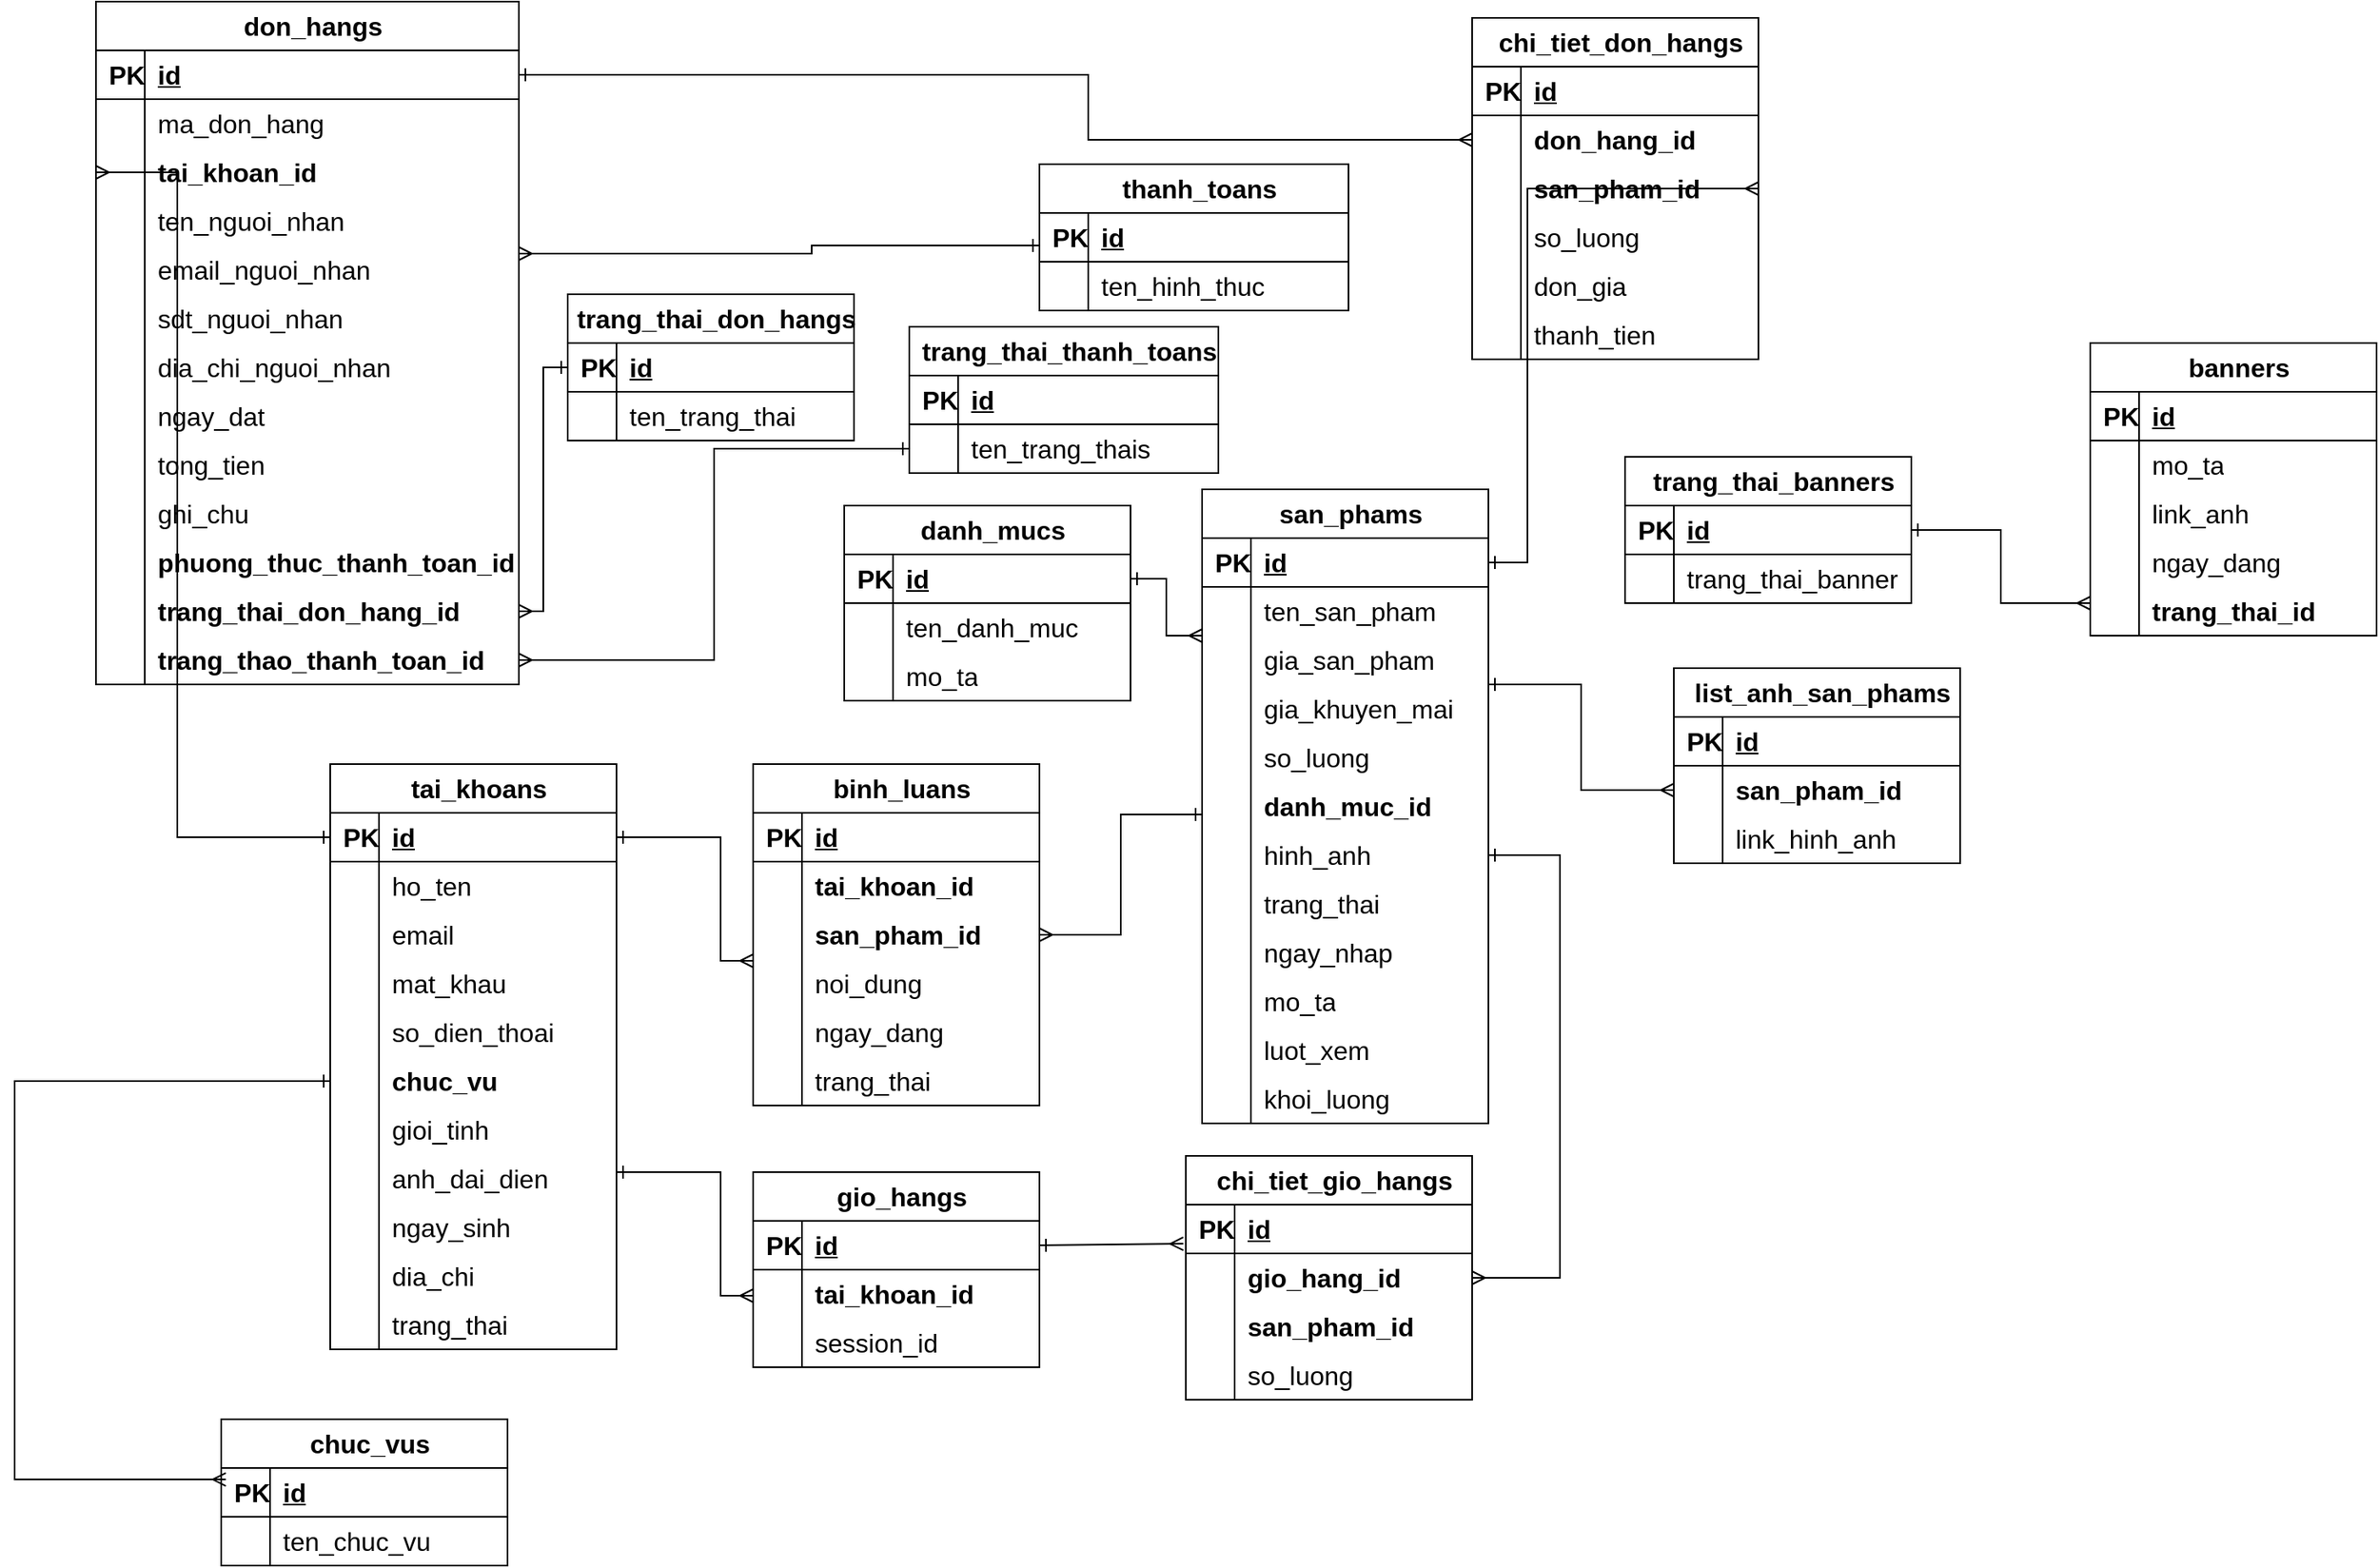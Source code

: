 <mxfile version="25.0.1">
  <diagram id="C5RBs43oDa-KdzZeNtuy" name="Page-1">
    <mxGraphModel dx="1137" dy="309" grid="0" gridSize="10" guides="1" tooltips="1" connect="1" arrows="1" fold="1" page="0" pageScale="1" pageWidth="827" pageHeight="1169" math="0" shadow="0">
      <root>
        <mxCell id="WIyWlLk6GJQsqaUBKTNV-0" />
        <mxCell id="WIyWlLk6GJQsqaUBKTNV-1" parent="WIyWlLk6GJQsqaUBKTNV-0" />
        <mxCell id="uhPqzbufsHLhVNMfri9l-134" value="danh_mucs" style="shape=table;startSize=30;container=1;collapsible=1;childLayout=tableLayout;fixedRows=1;rowLines=0;fontStyle=1;align=center;resizeLast=1;html=1;strokeColor=inherit;verticalAlign=middle;spacingLeft=6;fontFamily=Helvetica;fontSize=16;fontColor=default;fillColor=none;" parent="WIyWlLk6GJQsqaUBKTNV-1" vertex="1">
          <mxGeometry x="480" y="320" width="176" height="120" as="geometry" />
        </mxCell>
        <mxCell id="uhPqzbufsHLhVNMfri9l-135" value="" style="shape=tableRow;horizontal=0;startSize=0;swimlaneHead=0;swimlaneBody=0;fillColor=none;collapsible=0;dropTarget=0;points=[[0,0.5],[1,0.5]];portConstraint=eastwest;top=0;left=0;right=0;bottom=1;strokeColor=inherit;align=left;verticalAlign=middle;spacingLeft=6;fontFamily=Helvetica;fontSize=16;fontColor=default;fontStyle=0;" parent="uhPqzbufsHLhVNMfri9l-134" vertex="1">
          <mxGeometry y="30" width="176" height="30" as="geometry" />
        </mxCell>
        <mxCell id="uhPqzbufsHLhVNMfri9l-136" value="PK" style="shape=partialRectangle;connectable=0;fillColor=none;top=0;left=0;bottom=0;right=0;fontStyle=1;overflow=hidden;whiteSpace=wrap;html=1;strokeColor=inherit;align=left;verticalAlign=middle;spacingLeft=6;fontFamily=Helvetica;fontSize=16;fontColor=default;" parent="uhPqzbufsHLhVNMfri9l-135" vertex="1">
          <mxGeometry width="30" height="30" as="geometry">
            <mxRectangle width="30" height="30" as="alternateBounds" />
          </mxGeometry>
        </mxCell>
        <mxCell id="uhPqzbufsHLhVNMfri9l-137" value="id" style="shape=partialRectangle;connectable=0;fillColor=none;top=0;left=0;bottom=0;right=0;align=left;spacingLeft=6;fontStyle=5;overflow=hidden;whiteSpace=wrap;html=1;strokeColor=inherit;verticalAlign=middle;fontFamily=Helvetica;fontSize=16;fontColor=default;" parent="uhPqzbufsHLhVNMfri9l-135" vertex="1">
          <mxGeometry x="30" width="146" height="30" as="geometry">
            <mxRectangle width="146" height="30" as="alternateBounds" />
          </mxGeometry>
        </mxCell>
        <mxCell id="uhPqzbufsHLhVNMfri9l-141" value="" style="shape=tableRow;horizontal=0;startSize=0;swimlaneHead=0;swimlaneBody=0;fillColor=none;collapsible=0;dropTarget=0;points=[[0,0.5],[1,0.5]];portConstraint=eastwest;top=0;left=0;right=0;bottom=0;strokeColor=inherit;align=left;verticalAlign=middle;spacingLeft=6;fontFamily=Helvetica;fontSize=16;fontColor=default;fontStyle=0;" parent="uhPqzbufsHLhVNMfri9l-134" vertex="1">
          <mxGeometry y="60" width="176" height="30" as="geometry" />
        </mxCell>
        <mxCell id="uhPqzbufsHLhVNMfri9l-142" value="" style="shape=partialRectangle;connectable=0;fillColor=none;top=0;left=0;bottom=0;right=0;editable=1;overflow=hidden;whiteSpace=wrap;html=1;strokeColor=inherit;align=left;verticalAlign=middle;spacingLeft=6;fontFamily=Helvetica;fontSize=16;fontColor=default;fontStyle=0;" parent="uhPqzbufsHLhVNMfri9l-141" vertex="1">
          <mxGeometry width="30" height="30" as="geometry">
            <mxRectangle width="30" height="30" as="alternateBounds" />
          </mxGeometry>
        </mxCell>
        <mxCell id="uhPqzbufsHLhVNMfri9l-143" value="ten_danh_muc" style="shape=partialRectangle;connectable=0;fillColor=none;top=0;left=0;bottom=0;right=0;align=left;spacingLeft=6;overflow=hidden;whiteSpace=wrap;html=1;strokeColor=inherit;verticalAlign=middle;fontFamily=Helvetica;fontSize=16;fontColor=default;fontStyle=0;" parent="uhPqzbufsHLhVNMfri9l-141" vertex="1">
          <mxGeometry x="30" width="146" height="30" as="geometry">
            <mxRectangle width="146" height="30" as="alternateBounds" />
          </mxGeometry>
        </mxCell>
        <mxCell id="uhPqzbufsHLhVNMfri9l-144" value="" style="shape=tableRow;horizontal=0;startSize=0;swimlaneHead=0;swimlaneBody=0;fillColor=none;collapsible=0;dropTarget=0;points=[[0,0.5],[1,0.5]];portConstraint=eastwest;top=0;left=0;right=0;bottom=0;strokeColor=inherit;align=left;verticalAlign=middle;spacingLeft=6;fontFamily=Helvetica;fontSize=16;fontColor=default;fontStyle=0;" parent="uhPqzbufsHLhVNMfri9l-134" vertex="1">
          <mxGeometry y="90" width="176" height="30" as="geometry" />
        </mxCell>
        <mxCell id="uhPqzbufsHLhVNMfri9l-145" value="" style="shape=partialRectangle;connectable=0;fillColor=none;top=0;left=0;bottom=0;right=0;editable=1;overflow=hidden;whiteSpace=wrap;html=1;strokeColor=inherit;align=left;verticalAlign=middle;spacingLeft=6;fontFamily=Helvetica;fontSize=16;fontColor=default;fontStyle=0;" parent="uhPqzbufsHLhVNMfri9l-144" vertex="1">
          <mxGeometry width="30" height="30" as="geometry">
            <mxRectangle width="30" height="30" as="alternateBounds" />
          </mxGeometry>
        </mxCell>
        <mxCell id="uhPqzbufsHLhVNMfri9l-146" value="mo_ta" style="shape=partialRectangle;connectable=0;fillColor=none;top=0;left=0;bottom=0;right=0;align=left;spacingLeft=6;overflow=hidden;whiteSpace=wrap;html=1;strokeColor=inherit;verticalAlign=middle;fontFamily=Helvetica;fontSize=16;fontColor=default;fontStyle=0;" parent="uhPqzbufsHLhVNMfri9l-144" vertex="1">
          <mxGeometry x="30" width="146" height="30" as="geometry">
            <mxRectangle width="146" height="30" as="alternateBounds" />
          </mxGeometry>
        </mxCell>
        <mxCell id="uhPqzbufsHLhVNMfri9l-147" value="" style="fontSize=12;html=1;endArrow=ERone;endFill=1;rounded=0;fontFamily=Helvetica;fontColor=default;fontStyle=0;entryX=1;entryY=0.5;entryDx=0;entryDy=0;edgeStyle=elbowEdgeStyle;startArrow=ERmany;startFill=0;" parent="WIyWlLk6GJQsqaUBKTNV-1" target="uhPqzbufsHLhVNMfri9l-135" edge="1">
          <mxGeometry width="100" height="100" relative="1" as="geometry">
            <mxPoint x="700" y="400" as="sourcePoint" />
            <mxPoint x="690" y="370" as="targetPoint" />
          </mxGeometry>
        </mxCell>
        <mxCell id="uhPqzbufsHLhVNMfri9l-148" value="banners" style="shape=table;startSize=30;container=1;collapsible=1;childLayout=tableLayout;fixedRows=1;rowLines=0;fontStyle=1;align=center;resizeLast=1;html=1;strokeColor=inherit;verticalAlign=middle;spacingLeft=6;fontFamily=Helvetica;fontSize=16;fontColor=default;fillColor=none;" parent="WIyWlLk6GJQsqaUBKTNV-1" vertex="1">
          <mxGeometry x="1246" y="220" width="176" height="180.0" as="geometry" />
        </mxCell>
        <mxCell id="uhPqzbufsHLhVNMfri9l-149" value="" style="shape=tableRow;horizontal=0;startSize=0;swimlaneHead=0;swimlaneBody=0;fillColor=none;collapsible=0;dropTarget=0;points=[[0,0.5],[1,0.5]];portConstraint=eastwest;top=0;left=0;right=0;bottom=1;strokeColor=inherit;align=left;verticalAlign=middle;spacingLeft=6;fontFamily=Helvetica;fontSize=16;fontColor=default;fontStyle=0;" parent="uhPqzbufsHLhVNMfri9l-148" vertex="1">
          <mxGeometry y="30" width="176" height="30" as="geometry" />
        </mxCell>
        <mxCell id="uhPqzbufsHLhVNMfri9l-150" value="PK" style="shape=partialRectangle;connectable=0;fillColor=none;top=0;left=0;bottom=0;right=0;fontStyle=1;overflow=hidden;whiteSpace=wrap;html=1;strokeColor=inherit;align=left;verticalAlign=middle;spacingLeft=6;fontFamily=Helvetica;fontSize=16;fontColor=default;" parent="uhPqzbufsHLhVNMfri9l-149" vertex="1">
          <mxGeometry width="30" height="30" as="geometry">
            <mxRectangle width="30" height="30" as="alternateBounds" />
          </mxGeometry>
        </mxCell>
        <mxCell id="uhPqzbufsHLhVNMfri9l-151" value="id" style="shape=partialRectangle;connectable=0;fillColor=none;top=0;left=0;bottom=0;right=0;align=left;spacingLeft=6;fontStyle=5;overflow=hidden;whiteSpace=wrap;html=1;strokeColor=inherit;verticalAlign=middle;fontFamily=Helvetica;fontSize=16;fontColor=default;" parent="uhPqzbufsHLhVNMfri9l-149" vertex="1">
          <mxGeometry x="30" width="146" height="30" as="geometry">
            <mxRectangle width="146" height="30" as="alternateBounds" />
          </mxGeometry>
        </mxCell>
        <mxCell id="uhPqzbufsHLhVNMfri9l-155" value="" style="shape=tableRow;horizontal=0;startSize=0;swimlaneHead=0;swimlaneBody=0;fillColor=none;collapsible=0;dropTarget=0;points=[[0,0.5],[1,0.5]];portConstraint=eastwest;top=0;left=0;right=0;bottom=0;strokeColor=inherit;align=left;verticalAlign=middle;spacingLeft=6;fontFamily=Helvetica;fontSize=16;fontColor=default;fontStyle=0;" parent="uhPqzbufsHLhVNMfri9l-148" vertex="1">
          <mxGeometry y="60" width="176" height="30" as="geometry" />
        </mxCell>
        <mxCell id="uhPqzbufsHLhVNMfri9l-156" value="" style="shape=partialRectangle;connectable=0;fillColor=none;top=0;left=0;bottom=0;right=0;editable=1;overflow=hidden;whiteSpace=wrap;html=1;strokeColor=inherit;align=left;verticalAlign=middle;spacingLeft=6;fontFamily=Helvetica;fontSize=16;fontColor=default;fontStyle=0;" parent="uhPqzbufsHLhVNMfri9l-155" vertex="1">
          <mxGeometry width="30" height="30" as="geometry">
            <mxRectangle width="30" height="30" as="alternateBounds" />
          </mxGeometry>
        </mxCell>
        <mxCell id="uhPqzbufsHLhVNMfri9l-157" value="mo_ta" style="shape=partialRectangle;connectable=0;fillColor=none;top=0;left=0;bottom=0;right=0;align=left;spacingLeft=6;overflow=hidden;whiteSpace=wrap;html=1;strokeColor=inherit;verticalAlign=middle;fontFamily=Helvetica;fontSize=16;fontColor=default;fontStyle=0;" parent="uhPqzbufsHLhVNMfri9l-155" vertex="1">
          <mxGeometry x="30" width="146" height="30" as="geometry">
            <mxRectangle width="146" height="30" as="alternateBounds" />
          </mxGeometry>
        </mxCell>
        <mxCell id="uhPqzbufsHLhVNMfri9l-152" value="" style="shape=tableRow;horizontal=0;startSize=0;swimlaneHead=0;swimlaneBody=0;fillColor=none;collapsible=0;dropTarget=0;points=[[0,0.5],[1,0.5]];portConstraint=eastwest;top=0;left=0;right=0;bottom=0;strokeColor=inherit;align=left;verticalAlign=middle;spacingLeft=6;fontFamily=Helvetica;fontSize=16;fontColor=default;fontStyle=0;" parent="uhPqzbufsHLhVNMfri9l-148" vertex="1">
          <mxGeometry y="90" width="176" height="30" as="geometry" />
        </mxCell>
        <mxCell id="uhPqzbufsHLhVNMfri9l-153" value="" style="shape=partialRectangle;connectable=0;fillColor=none;top=0;left=0;bottom=0;right=0;editable=1;overflow=hidden;whiteSpace=wrap;html=1;strokeColor=inherit;align=left;verticalAlign=middle;spacingLeft=6;fontFamily=Helvetica;fontSize=16;fontColor=default;fontStyle=0;" parent="uhPqzbufsHLhVNMfri9l-152" vertex="1">
          <mxGeometry width="30" height="30" as="geometry">
            <mxRectangle width="30" height="30" as="alternateBounds" />
          </mxGeometry>
        </mxCell>
        <mxCell id="uhPqzbufsHLhVNMfri9l-154" value="link_anh" style="shape=partialRectangle;connectable=0;fillColor=none;top=0;left=0;bottom=0;right=0;align=left;spacingLeft=6;overflow=hidden;whiteSpace=wrap;html=1;strokeColor=inherit;verticalAlign=middle;fontFamily=Helvetica;fontSize=16;fontColor=default;fontStyle=0;" parent="uhPqzbufsHLhVNMfri9l-152" vertex="1">
          <mxGeometry x="30" width="146" height="30" as="geometry">
            <mxRectangle width="146" height="30" as="alternateBounds" />
          </mxGeometry>
        </mxCell>
        <mxCell id="uhPqzbufsHLhVNMfri9l-161" style="shape=tableRow;horizontal=0;startSize=0;swimlaneHead=0;swimlaneBody=0;fillColor=none;collapsible=0;dropTarget=0;points=[[0,0.5],[1,0.5]];portConstraint=eastwest;top=0;left=0;right=0;bottom=0;strokeColor=inherit;align=left;verticalAlign=middle;spacingLeft=6;fontFamily=Helvetica;fontSize=16;fontColor=default;fontStyle=0;" parent="uhPqzbufsHLhVNMfri9l-148" vertex="1">
          <mxGeometry y="120" width="176" height="30" as="geometry" />
        </mxCell>
        <mxCell id="uhPqzbufsHLhVNMfri9l-162" style="shape=partialRectangle;connectable=0;fillColor=none;top=0;left=0;bottom=0;right=0;editable=1;overflow=hidden;whiteSpace=wrap;html=1;strokeColor=inherit;align=left;verticalAlign=middle;spacingLeft=6;fontFamily=Helvetica;fontSize=16;fontColor=default;fontStyle=0;" parent="uhPqzbufsHLhVNMfri9l-161" vertex="1">
          <mxGeometry width="30" height="30" as="geometry">
            <mxRectangle width="30" height="30" as="alternateBounds" />
          </mxGeometry>
        </mxCell>
        <mxCell id="uhPqzbufsHLhVNMfri9l-163" value="ngay_dang" style="shape=partialRectangle;connectable=0;fillColor=none;top=0;left=0;bottom=0;right=0;align=left;spacingLeft=6;overflow=hidden;whiteSpace=wrap;html=1;strokeColor=inherit;verticalAlign=middle;fontFamily=Helvetica;fontSize=16;fontColor=default;fontStyle=0;" parent="uhPqzbufsHLhVNMfri9l-161" vertex="1">
          <mxGeometry x="30" width="146" height="30" as="geometry">
            <mxRectangle width="146" height="30" as="alternateBounds" />
          </mxGeometry>
        </mxCell>
        <mxCell id="uhPqzbufsHLhVNMfri9l-158" style="shape=tableRow;horizontal=0;startSize=0;swimlaneHead=0;swimlaneBody=0;fillColor=none;collapsible=0;dropTarget=0;points=[[0,0.5],[1,0.5]];portConstraint=eastwest;top=0;left=0;right=0;bottom=0;strokeColor=inherit;align=left;verticalAlign=middle;spacingLeft=6;fontFamily=Helvetica;fontSize=16;fontColor=default;fontStyle=0;" parent="uhPqzbufsHLhVNMfri9l-148" vertex="1">
          <mxGeometry y="150" width="176" height="30" as="geometry" />
        </mxCell>
        <mxCell id="uhPqzbufsHLhVNMfri9l-159" style="shape=partialRectangle;connectable=0;fillColor=none;top=0;left=0;bottom=0;right=0;editable=1;overflow=hidden;whiteSpace=wrap;html=1;strokeColor=inherit;align=left;verticalAlign=middle;spacingLeft=6;fontFamily=Helvetica;fontSize=16;fontColor=default;fontStyle=0;" parent="uhPqzbufsHLhVNMfri9l-158" vertex="1">
          <mxGeometry width="30" height="30" as="geometry">
            <mxRectangle width="30" height="30" as="alternateBounds" />
          </mxGeometry>
        </mxCell>
        <mxCell id="uhPqzbufsHLhVNMfri9l-160" value="&lt;b&gt;trang_thai_id&lt;/b&gt;" style="shape=partialRectangle;connectable=0;fillColor=none;top=0;left=0;bottom=0;right=0;align=left;spacingLeft=6;overflow=hidden;whiteSpace=wrap;html=1;strokeColor=inherit;verticalAlign=middle;fontFamily=Helvetica;fontSize=16;fontColor=default;fontStyle=0;" parent="uhPqzbufsHLhVNMfri9l-158" vertex="1">
          <mxGeometry x="30" width="146" height="30" as="geometry">
            <mxRectangle width="146" height="30" as="alternateBounds" />
          </mxGeometry>
        </mxCell>
        <mxCell id="uhPqzbufsHLhVNMfri9l-164" value="trang_thai_banners" style="shape=table;startSize=30;container=1;collapsible=1;childLayout=tableLayout;fixedRows=1;rowLines=0;fontStyle=1;align=center;resizeLast=1;html=1;strokeColor=inherit;verticalAlign=middle;spacingLeft=6;fontFamily=Helvetica;fontSize=16;fontColor=default;fillColor=none;" parent="WIyWlLk6GJQsqaUBKTNV-1" vertex="1">
          <mxGeometry x="960" y="290" width="176" height="90" as="geometry" />
        </mxCell>
        <mxCell id="uhPqzbufsHLhVNMfri9l-165" value="" style="shape=tableRow;horizontal=0;startSize=0;swimlaneHead=0;swimlaneBody=0;fillColor=none;collapsible=0;dropTarget=0;points=[[0,0.5],[1,0.5]];portConstraint=eastwest;top=0;left=0;right=0;bottom=1;strokeColor=inherit;align=left;verticalAlign=middle;spacingLeft=6;fontFamily=Helvetica;fontSize=16;fontColor=default;fontStyle=0;" parent="uhPqzbufsHLhVNMfri9l-164" vertex="1">
          <mxGeometry y="30" width="176" height="30" as="geometry" />
        </mxCell>
        <mxCell id="uhPqzbufsHLhVNMfri9l-166" value="PK" style="shape=partialRectangle;connectable=0;fillColor=none;top=0;left=0;bottom=0;right=0;fontStyle=1;overflow=hidden;whiteSpace=wrap;html=1;strokeColor=inherit;align=left;verticalAlign=middle;spacingLeft=6;fontFamily=Helvetica;fontSize=16;fontColor=default;" parent="uhPqzbufsHLhVNMfri9l-165" vertex="1">
          <mxGeometry width="30" height="30" as="geometry">
            <mxRectangle width="30" height="30" as="alternateBounds" />
          </mxGeometry>
        </mxCell>
        <mxCell id="uhPqzbufsHLhVNMfri9l-167" value="id" style="shape=partialRectangle;connectable=0;fillColor=none;top=0;left=0;bottom=0;right=0;align=left;spacingLeft=6;fontStyle=5;overflow=hidden;whiteSpace=wrap;html=1;strokeColor=inherit;verticalAlign=middle;fontFamily=Helvetica;fontSize=16;fontColor=default;" parent="uhPqzbufsHLhVNMfri9l-165" vertex="1">
          <mxGeometry x="30" width="146" height="30" as="geometry">
            <mxRectangle width="146" height="30" as="alternateBounds" />
          </mxGeometry>
        </mxCell>
        <mxCell id="uhPqzbufsHLhVNMfri9l-168" value="" style="shape=tableRow;horizontal=0;startSize=0;swimlaneHead=0;swimlaneBody=0;fillColor=none;collapsible=0;dropTarget=0;points=[[0,0.5],[1,0.5]];portConstraint=eastwest;top=0;left=0;right=0;bottom=0;strokeColor=inherit;align=left;verticalAlign=middle;spacingLeft=6;fontFamily=Helvetica;fontSize=16;fontColor=default;fontStyle=0;" parent="uhPqzbufsHLhVNMfri9l-164" vertex="1">
          <mxGeometry y="60" width="176" height="30" as="geometry" />
        </mxCell>
        <mxCell id="uhPqzbufsHLhVNMfri9l-169" value="" style="shape=partialRectangle;connectable=0;fillColor=none;top=0;left=0;bottom=0;right=0;editable=1;overflow=hidden;whiteSpace=wrap;html=1;strokeColor=inherit;align=left;verticalAlign=middle;spacingLeft=6;fontFamily=Helvetica;fontSize=16;fontColor=default;fontStyle=0;" parent="uhPqzbufsHLhVNMfri9l-168" vertex="1">
          <mxGeometry width="30" height="30" as="geometry">
            <mxRectangle width="30" height="30" as="alternateBounds" />
          </mxGeometry>
        </mxCell>
        <mxCell id="uhPqzbufsHLhVNMfri9l-170" value="trang_thai_banner" style="shape=partialRectangle;connectable=0;fillColor=none;top=0;left=0;bottom=0;right=0;align=left;spacingLeft=6;overflow=hidden;whiteSpace=wrap;html=1;strokeColor=inherit;verticalAlign=middle;fontFamily=Helvetica;fontSize=16;fontColor=default;fontStyle=0;" parent="uhPqzbufsHLhVNMfri9l-168" vertex="1">
          <mxGeometry x="30" width="146" height="30" as="geometry">
            <mxRectangle width="146" height="30" as="alternateBounds" />
          </mxGeometry>
        </mxCell>
        <mxCell id="uhPqzbufsHLhVNMfri9l-192" value="" style="fontSize=12;html=1;endArrow=ERone;endFill=1;rounded=0;fontFamily=Helvetica;fontColor=default;fontStyle=0;entryX=1;entryY=0.5;entryDx=0;entryDy=0;edgeStyle=elbowEdgeStyle;startArrow=ERmany;startFill=0;" parent="WIyWlLk6GJQsqaUBKTNV-1" edge="1">
          <mxGeometry width="100" height="100" relative="1" as="geometry">
            <mxPoint x="1246" y="380" as="sourcePoint" />
            <mxPoint x="1136" y="335" as="targetPoint" />
          </mxGeometry>
        </mxCell>
        <mxCell id="uhPqzbufsHLhVNMfri9l-194" value="binh_luans" style="shape=table;startSize=30;container=1;collapsible=1;childLayout=tableLayout;fixedRows=1;rowLines=0;fontStyle=1;align=center;resizeLast=1;html=1;strokeColor=inherit;verticalAlign=middle;spacingLeft=6;fontFamily=Helvetica;fontSize=16;fontColor=default;fillColor=none;" parent="WIyWlLk6GJQsqaUBKTNV-1" vertex="1">
          <mxGeometry x="424" y="479" width="176" height="210.0" as="geometry" />
        </mxCell>
        <mxCell id="uhPqzbufsHLhVNMfri9l-195" value="" style="shape=tableRow;horizontal=0;startSize=0;swimlaneHead=0;swimlaneBody=0;fillColor=none;collapsible=0;dropTarget=0;points=[[0,0.5],[1,0.5]];portConstraint=eastwest;top=0;left=0;right=0;bottom=1;strokeColor=inherit;align=left;verticalAlign=middle;spacingLeft=6;fontFamily=Helvetica;fontSize=16;fontColor=default;fontStyle=0;" parent="uhPqzbufsHLhVNMfri9l-194" vertex="1">
          <mxGeometry y="30" width="176" height="30" as="geometry" />
        </mxCell>
        <mxCell id="uhPqzbufsHLhVNMfri9l-196" value="PK" style="shape=partialRectangle;connectable=0;fillColor=none;top=0;left=0;bottom=0;right=0;fontStyle=1;overflow=hidden;whiteSpace=wrap;html=1;strokeColor=inherit;align=left;verticalAlign=middle;spacingLeft=6;fontFamily=Helvetica;fontSize=16;fontColor=default;" parent="uhPqzbufsHLhVNMfri9l-195" vertex="1">
          <mxGeometry width="30" height="30" as="geometry">
            <mxRectangle width="30" height="30" as="alternateBounds" />
          </mxGeometry>
        </mxCell>
        <mxCell id="uhPqzbufsHLhVNMfri9l-197" value="id" style="shape=partialRectangle;connectable=0;fillColor=none;top=0;left=0;bottom=0;right=0;align=left;spacingLeft=6;fontStyle=5;overflow=hidden;whiteSpace=wrap;html=1;strokeColor=inherit;verticalAlign=middle;fontFamily=Helvetica;fontSize=16;fontColor=default;" parent="uhPqzbufsHLhVNMfri9l-195" vertex="1">
          <mxGeometry x="30" width="146" height="30" as="geometry">
            <mxRectangle width="146" height="30" as="alternateBounds" />
          </mxGeometry>
        </mxCell>
        <mxCell id="uhPqzbufsHLhVNMfri9l-198" value="" style="shape=tableRow;horizontal=0;startSize=0;swimlaneHead=0;swimlaneBody=0;fillColor=none;collapsible=0;dropTarget=0;points=[[0,0.5],[1,0.5]];portConstraint=eastwest;top=0;left=0;right=0;bottom=0;strokeColor=inherit;align=left;verticalAlign=middle;spacingLeft=6;fontFamily=Helvetica;fontSize=16;fontColor=default;fontStyle=0;" parent="uhPqzbufsHLhVNMfri9l-194" vertex="1">
          <mxGeometry y="60" width="176" height="30" as="geometry" />
        </mxCell>
        <mxCell id="uhPqzbufsHLhVNMfri9l-199" value="" style="shape=partialRectangle;connectable=0;fillColor=none;top=0;left=0;bottom=0;right=0;editable=1;overflow=hidden;whiteSpace=wrap;html=1;strokeColor=inherit;align=left;verticalAlign=middle;spacingLeft=6;fontFamily=Helvetica;fontSize=16;fontColor=default;fontStyle=0;" parent="uhPqzbufsHLhVNMfri9l-198" vertex="1">
          <mxGeometry width="30" height="30" as="geometry">
            <mxRectangle width="30" height="30" as="alternateBounds" />
          </mxGeometry>
        </mxCell>
        <mxCell id="uhPqzbufsHLhVNMfri9l-200" value="&lt;b&gt;tai_khoan_id&lt;/b&gt;" style="shape=partialRectangle;connectable=0;fillColor=none;top=0;left=0;bottom=0;right=0;align=left;spacingLeft=6;overflow=hidden;whiteSpace=wrap;html=1;strokeColor=inherit;verticalAlign=middle;fontFamily=Helvetica;fontSize=16;fontColor=default;fontStyle=0;" parent="uhPqzbufsHLhVNMfri9l-198" vertex="1">
          <mxGeometry x="30" width="146" height="30" as="geometry">
            <mxRectangle width="146" height="30" as="alternateBounds" />
          </mxGeometry>
        </mxCell>
        <mxCell id="uhPqzbufsHLhVNMfri9l-201" value="" style="shape=tableRow;horizontal=0;startSize=0;swimlaneHead=0;swimlaneBody=0;fillColor=none;collapsible=0;dropTarget=0;points=[[0,0.5],[1,0.5]];portConstraint=eastwest;top=0;left=0;right=0;bottom=0;strokeColor=inherit;align=left;verticalAlign=middle;spacingLeft=6;fontFamily=Helvetica;fontSize=16;fontColor=default;fontStyle=0;" parent="uhPqzbufsHLhVNMfri9l-194" vertex="1">
          <mxGeometry y="90" width="176" height="30" as="geometry" />
        </mxCell>
        <mxCell id="uhPqzbufsHLhVNMfri9l-202" value="" style="shape=partialRectangle;connectable=0;fillColor=none;top=0;left=0;bottom=0;right=0;editable=1;overflow=hidden;whiteSpace=wrap;html=1;strokeColor=inherit;align=left;verticalAlign=middle;spacingLeft=6;fontFamily=Helvetica;fontSize=16;fontColor=default;fontStyle=0;" parent="uhPqzbufsHLhVNMfri9l-201" vertex="1">
          <mxGeometry width="30" height="30" as="geometry">
            <mxRectangle width="30" height="30" as="alternateBounds" />
          </mxGeometry>
        </mxCell>
        <mxCell id="uhPqzbufsHLhVNMfri9l-203" value="&lt;b&gt;san_pham_id&lt;/b&gt;" style="shape=partialRectangle;connectable=0;fillColor=none;top=0;left=0;bottom=0;right=0;align=left;spacingLeft=6;overflow=hidden;whiteSpace=wrap;html=1;strokeColor=inherit;verticalAlign=middle;fontFamily=Helvetica;fontSize=16;fontColor=default;fontStyle=0;" parent="uhPqzbufsHLhVNMfri9l-201" vertex="1">
          <mxGeometry x="30" width="146" height="30" as="geometry">
            <mxRectangle width="146" height="30" as="alternateBounds" />
          </mxGeometry>
        </mxCell>
        <mxCell id="uhPqzbufsHLhVNMfri9l-204" style="shape=tableRow;horizontal=0;startSize=0;swimlaneHead=0;swimlaneBody=0;fillColor=none;collapsible=0;dropTarget=0;points=[[0,0.5],[1,0.5]];portConstraint=eastwest;top=0;left=0;right=0;bottom=0;strokeColor=inherit;align=left;verticalAlign=middle;spacingLeft=6;fontFamily=Helvetica;fontSize=16;fontColor=default;fontStyle=0;" parent="uhPqzbufsHLhVNMfri9l-194" vertex="1">
          <mxGeometry y="120" width="176" height="30" as="geometry" />
        </mxCell>
        <mxCell id="uhPqzbufsHLhVNMfri9l-205" style="shape=partialRectangle;connectable=0;fillColor=none;top=0;left=0;bottom=0;right=0;editable=1;overflow=hidden;whiteSpace=wrap;html=1;strokeColor=inherit;align=left;verticalAlign=middle;spacingLeft=6;fontFamily=Helvetica;fontSize=16;fontColor=default;fontStyle=0;" parent="uhPqzbufsHLhVNMfri9l-204" vertex="1">
          <mxGeometry width="30" height="30" as="geometry">
            <mxRectangle width="30" height="30" as="alternateBounds" />
          </mxGeometry>
        </mxCell>
        <mxCell id="uhPqzbufsHLhVNMfri9l-206" value="noi_dung" style="shape=partialRectangle;connectable=0;fillColor=none;top=0;left=0;bottom=0;right=0;align=left;spacingLeft=6;overflow=hidden;whiteSpace=wrap;html=1;strokeColor=inherit;verticalAlign=middle;fontFamily=Helvetica;fontSize=16;fontColor=default;fontStyle=0;" parent="uhPqzbufsHLhVNMfri9l-204" vertex="1">
          <mxGeometry x="30" width="146" height="30" as="geometry">
            <mxRectangle width="146" height="30" as="alternateBounds" />
          </mxGeometry>
        </mxCell>
        <mxCell id="uhPqzbufsHLhVNMfri9l-207" style="shape=tableRow;horizontal=0;startSize=0;swimlaneHead=0;swimlaneBody=0;fillColor=none;collapsible=0;dropTarget=0;points=[[0,0.5],[1,0.5]];portConstraint=eastwest;top=0;left=0;right=0;bottom=0;strokeColor=inherit;align=left;verticalAlign=middle;spacingLeft=6;fontFamily=Helvetica;fontSize=16;fontColor=default;fontStyle=0;" parent="uhPqzbufsHLhVNMfri9l-194" vertex="1">
          <mxGeometry y="150" width="176" height="30" as="geometry" />
        </mxCell>
        <mxCell id="uhPqzbufsHLhVNMfri9l-208" style="shape=partialRectangle;connectable=0;fillColor=none;top=0;left=0;bottom=0;right=0;editable=1;overflow=hidden;whiteSpace=wrap;html=1;strokeColor=inherit;align=left;verticalAlign=middle;spacingLeft=6;fontFamily=Helvetica;fontSize=16;fontColor=default;fontStyle=0;" parent="uhPqzbufsHLhVNMfri9l-207" vertex="1">
          <mxGeometry width="30" height="30" as="geometry">
            <mxRectangle width="30" height="30" as="alternateBounds" />
          </mxGeometry>
        </mxCell>
        <mxCell id="uhPqzbufsHLhVNMfri9l-209" value="ngay_dang" style="shape=partialRectangle;connectable=0;fillColor=none;top=0;left=0;bottom=0;right=0;align=left;spacingLeft=6;overflow=hidden;whiteSpace=wrap;html=1;strokeColor=inherit;verticalAlign=middle;fontFamily=Helvetica;fontSize=16;fontColor=default;fontStyle=0;" parent="uhPqzbufsHLhVNMfri9l-207" vertex="1">
          <mxGeometry x="30" width="146" height="30" as="geometry">
            <mxRectangle width="146" height="30" as="alternateBounds" />
          </mxGeometry>
        </mxCell>
        <mxCell id="uhPqzbufsHLhVNMfri9l-210" style="shape=tableRow;horizontal=0;startSize=0;swimlaneHead=0;swimlaneBody=0;fillColor=none;collapsible=0;dropTarget=0;points=[[0,0.5],[1,0.5]];portConstraint=eastwest;top=0;left=0;right=0;bottom=0;strokeColor=inherit;align=left;verticalAlign=middle;spacingLeft=6;fontFamily=Helvetica;fontSize=16;fontColor=default;fontStyle=0;" parent="uhPqzbufsHLhVNMfri9l-194" vertex="1">
          <mxGeometry y="180" width="176" height="30" as="geometry" />
        </mxCell>
        <mxCell id="uhPqzbufsHLhVNMfri9l-211" style="shape=partialRectangle;connectable=0;fillColor=none;top=0;left=0;bottom=0;right=0;editable=1;overflow=hidden;whiteSpace=wrap;html=1;strokeColor=inherit;align=left;verticalAlign=middle;spacingLeft=6;fontFamily=Helvetica;fontSize=16;fontColor=default;fontStyle=0;" parent="uhPqzbufsHLhVNMfri9l-210" vertex="1">
          <mxGeometry width="30" height="30" as="geometry">
            <mxRectangle width="30" height="30" as="alternateBounds" />
          </mxGeometry>
        </mxCell>
        <mxCell id="uhPqzbufsHLhVNMfri9l-212" value="trang_thai" style="shape=partialRectangle;connectable=0;fillColor=none;top=0;left=0;bottom=0;right=0;align=left;spacingLeft=6;overflow=hidden;whiteSpace=wrap;html=1;strokeColor=inherit;verticalAlign=middle;fontFamily=Helvetica;fontSize=16;fontColor=default;fontStyle=0;" parent="uhPqzbufsHLhVNMfri9l-210" vertex="1">
          <mxGeometry x="30" width="146" height="30" as="geometry">
            <mxRectangle width="146" height="30" as="alternateBounds" />
          </mxGeometry>
        </mxCell>
        <mxCell id="dhSwqiPKXkQwE6nvJL6q-0" value="san_phams" style="shape=table;startSize=30;container=1;collapsible=1;childLayout=tableLayout;fixedRows=1;rowLines=0;fontStyle=1;align=center;resizeLast=1;html=1;strokeColor=inherit;verticalAlign=middle;spacingLeft=6;fontFamily=Helvetica;fontSize=16;fontColor=default;fillColor=none;" parent="WIyWlLk6GJQsqaUBKTNV-1" vertex="1">
          <mxGeometry x="700" y="310" width="176" height="390" as="geometry" />
        </mxCell>
        <mxCell id="dhSwqiPKXkQwE6nvJL6q-1" value="" style="shape=tableRow;horizontal=0;startSize=0;swimlaneHead=0;swimlaneBody=0;fillColor=none;collapsible=0;dropTarget=0;points=[[0,0.5],[1,0.5]];portConstraint=eastwest;top=0;left=0;right=0;bottom=1;strokeColor=inherit;align=left;verticalAlign=middle;spacingLeft=6;fontFamily=Helvetica;fontSize=16;fontColor=default;fontStyle=0;" parent="dhSwqiPKXkQwE6nvJL6q-0" vertex="1">
          <mxGeometry y="30" width="176" height="30" as="geometry" />
        </mxCell>
        <mxCell id="dhSwqiPKXkQwE6nvJL6q-2" value="PK" style="shape=partialRectangle;connectable=0;fillColor=none;top=0;left=0;bottom=0;right=0;fontStyle=1;overflow=hidden;whiteSpace=wrap;html=1;strokeColor=inherit;align=left;verticalAlign=middle;spacingLeft=6;fontFamily=Helvetica;fontSize=16;fontColor=default;" parent="dhSwqiPKXkQwE6nvJL6q-1" vertex="1">
          <mxGeometry width="30" height="30" as="geometry">
            <mxRectangle width="30" height="30" as="alternateBounds" />
          </mxGeometry>
        </mxCell>
        <mxCell id="dhSwqiPKXkQwE6nvJL6q-3" value="id" style="shape=partialRectangle;connectable=0;fillColor=none;top=0;left=0;bottom=0;right=0;align=left;spacingLeft=6;fontStyle=5;overflow=hidden;whiteSpace=wrap;html=1;strokeColor=inherit;verticalAlign=middle;fontFamily=Helvetica;fontSize=16;fontColor=default;" parent="dhSwqiPKXkQwE6nvJL6q-1" vertex="1">
          <mxGeometry x="30" width="146" height="30" as="geometry">
            <mxRectangle width="146" height="30" as="alternateBounds" />
          </mxGeometry>
        </mxCell>
        <mxCell id="dhSwqiPKXkQwE6nvJL6q-4" value="" style="shape=tableRow;horizontal=0;startSize=0;swimlaneHead=0;swimlaneBody=0;fillColor=none;collapsible=0;dropTarget=0;points=[[0,0.5],[1,0.5]];portConstraint=eastwest;top=0;left=0;right=0;bottom=0;strokeColor=inherit;align=left;verticalAlign=middle;spacingLeft=6;fontFamily=Helvetica;fontSize=16;fontColor=default;fontStyle=0;" parent="dhSwqiPKXkQwE6nvJL6q-0" vertex="1">
          <mxGeometry y="60" width="176" height="30" as="geometry" />
        </mxCell>
        <mxCell id="dhSwqiPKXkQwE6nvJL6q-5" value="" style="shape=partialRectangle;connectable=0;fillColor=none;top=0;left=0;bottom=0;right=0;editable=1;overflow=hidden;whiteSpace=wrap;html=1;strokeColor=inherit;align=left;verticalAlign=middle;spacingLeft=6;fontFamily=Helvetica;fontSize=16;fontColor=default;fontStyle=0;" parent="dhSwqiPKXkQwE6nvJL6q-4" vertex="1">
          <mxGeometry width="30" height="30" as="geometry">
            <mxRectangle width="30" height="30" as="alternateBounds" />
          </mxGeometry>
        </mxCell>
        <mxCell id="dhSwqiPKXkQwE6nvJL6q-6" value="ten_san_pham" style="shape=partialRectangle;connectable=0;fillColor=none;top=0;left=0;bottom=0;right=0;align=left;spacingLeft=6;overflow=hidden;whiteSpace=wrap;html=1;strokeColor=inherit;verticalAlign=middle;fontFamily=Helvetica;fontSize=16;fontColor=default;fontStyle=0;" parent="dhSwqiPKXkQwE6nvJL6q-4" vertex="1">
          <mxGeometry x="30" width="146" height="30" as="geometry">
            <mxRectangle width="146" height="30" as="alternateBounds" />
          </mxGeometry>
        </mxCell>
        <mxCell id="dhSwqiPKXkQwE6nvJL6q-7" value="" style="shape=tableRow;horizontal=0;startSize=0;swimlaneHead=0;swimlaneBody=0;fillColor=none;collapsible=0;dropTarget=0;points=[[0,0.5],[1,0.5]];portConstraint=eastwest;top=0;left=0;right=0;bottom=0;strokeColor=inherit;align=left;verticalAlign=middle;spacingLeft=6;fontFamily=Helvetica;fontSize=16;fontColor=default;fontStyle=0;" parent="dhSwqiPKXkQwE6nvJL6q-0" vertex="1">
          <mxGeometry y="90" width="176" height="30" as="geometry" />
        </mxCell>
        <mxCell id="dhSwqiPKXkQwE6nvJL6q-8" value="" style="shape=partialRectangle;connectable=0;fillColor=none;top=0;left=0;bottom=0;right=0;editable=1;overflow=hidden;whiteSpace=wrap;html=1;strokeColor=inherit;align=left;verticalAlign=middle;spacingLeft=6;fontFamily=Helvetica;fontSize=16;fontColor=default;fontStyle=0;" parent="dhSwqiPKXkQwE6nvJL6q-7" vertex="1">
          <mxGeometry width="30" height="30" as="geometry">
            <mxRectangle width="30" height="30" as="alternateBounds" />
          </mxGeometry>
        </mxCell>
        <mxCell id="dhSwqiPKXkQwE6nvJL6q-9" value="gia_san_pham" style="shape=partialRectangle;connectable=0;fillColor=none;top=0;left=0;bottom=0;right=0;align=left;spacingLeft=6;overflow=hidden;whiteSpace=wrap;html=1;strokeColor=inherit;verticalAlign=middle;fontFamily=Helvetica;fontSize=16;fontColor=default;fontStyle=0;" parent="dhSwqiPKXkQwE6nvJL6q-7" vertex="1">
          <mxGeometry x="30" width="146" height="30" as="geometry">
            <mxRectangle width="146" height="30" as="alternateBounds" />
          </mxGeometry>
        </mxCell>
        <mxCell id="dhSwqiPKXkQwE6nvJL6q-10" style="shape=tableRow;horizontal=0;startSize=0;swimlaneHead=0;swimlaneBody=0;fillColor=none;collapsible=0;dropTarget=0;points=[[0,0.5],[1,0.5]];portConstraint=eastwest;top=0;left=0;right=0;bottom=0;strokeColor=inherit;align=left;verticalAlign=middle;spacingLeft=6;fontFamily=Helvetica;fontSize=16;fontColor=default;fontStyle=0;" parent="dhSwqiPKXkQwE6nvJL6q-0" vertex="1">
          <mxGeometry y="120" width="176" height="30" as="geometry" />
        </mxCell>
        <mxCell id="dhSwqiPKXkQwE6nvJL6q-11" style="shape=partialRectangle;connectable=0;fillColor=none;top=0;left=0;bottom=0;right=0;editable=1;overflow=hidden;whiteSpace=wrap;html=1;strokeColor=inherit;align=left;verticalAlign=middle;spacingLeft=6;fontFamily=Helvetica;fontSize=16;fontColor=default;fontStyle=0;" parent="dhSwqiPKXkQwE6nvJL6q-10" vertex="1">
          <mxGeometry width="30" height="30" as="geometry">
            <mxRectangle width="30" height="30" as="alternateBounds" />
          </mxGeometry>
        </mxCell>
        <mxCell id="dhSwqiPKXkQwE6nvJL6q-12" value="gia_khuyen_mai" style="shape=partialRectangle;connectable=0;fillColor=none;top=0;left=0;bottom=0;right=0;align=left;spacingLeft=6;overflow=hidden;whiteSpace=wrap;html=1;strokeColor=inherit;verticalAlign=middle;fontFamily=Helvetica;fontSize=16;fontColor=default;fontStyle=0;" parent="dhSwqiPKXkQwE6nvJL6q-10" vertex="1">
          <mxGeometry x="30" width="146" height="30" as="geometry">
            <mxRectangle width="146" height="30" as="alternateBounds" />
          </mxGeometry>
        </mxCell>
        <mxCell id="dhSwqiPKXkQwE6nvJL6q-13" style="shape=tableRow;horizontal=0;startSize=0;swimlaneHead=0;swimlaneBody=0;fillColor=none;collapsible=0;dropTarget=0;points=[[0,0.5],[1,0.5]];portConstraint=eastwest;top=0;left=0;right=0;bottom=0;strokeColor=inherit;align=left;verticalAlign=middle;spacingLeft=6;fontFamily=Helvetica;fontSize=16;fontColor=default;fontStyle=0;" parent="dhSwqiPKXkQwE6nvJL6q-0" vertex="1">
          <mxGeometry y="150" width="176" height="30" as="geometry" />
        </mxCell>
        <mxCell id="dhSwqiPKXkQwE6nvJL6q-14" style="shape=partialRectangle;connectable=0;fillColor=none;top=0;left=0;bottom=0;right=0;editable=1;overflow=hidden;whiteSpace=wrap;html=1;strokeColor=inherit;align=left;verticalAlign=middle;spacingLeft=6;fontFamily=Helvetica;fontSize=16;fontColor=default;fontStyle=0;" parent="dhSwqiPKXkQwE6nvJL6q-13" vertex="1">
          <mxGeometry width="30" height="30" as="geometry">
            <mxRectangle width="30" height="30" as="alternateBounds" />
          </mxGeometry>
        </mxCell>
        <mxCell id="dhSwqiPKXkQwE6nvJL6q-15" value="so_luong" style="shape=partialRectangle;connectable=0;fillColor=none;top=0;left=0;bottom=0;right=0;align=left;spacingLeft=6;overflow=hidden;whiteSpace=wrap;html=1;strokeColor=inherit;verticalAlign=middle;fontFamily=Helvetica;fontSize=16;fontColor=default;fontStyle=0;" parent="dhSwqiPKXkQwE6nvJL6q-13" vertex="1">
          <mxGeometry x="30" width="146" height="30" as="geometry">
            <mxRectangle width="146" height="30" as="alternateBounds" />
          </mxGeometry>
        </mxCell>
        <mxCell id="dhSwqiPKXkQwE6nvJL6q-16" style="shape=tableRow;horizontal=0;startSize=0;swimlaneHead=0;swimlaneBody=0;fillColor=none;collapsible=0;dropTarget=0;points=[[0,0.5],[1,0.5]];portConstraint=eastwest;top=0;left=0;right=0;bottom=0;strokeColor=inherit;align=left;verticalAlign=middle;spacingLeft=6;fontFamily=Helvetica;fontSize=16;fontColor=default;fontStyle=0;" parent="dhSwqiPKXkQwE6nvJL6q-0" vertex="1">
          <mxGeometry y="180" width="176" height="30" as="geometry" />
        </mxCell>
        <mxCell id="dhSwqiPKXkQwE6nvJL6q-17" style="shape=partialRectangle;connectable=0;fillColor=none;top=0;left=0;bottom=0;right=0;editable=1;overflow=hidden;whiteSpace=wrap;html=1;strokeColor=inherit;align=left;verticalAlign=middle;spacingLeft=6;fontFamily=Helvetica;fontSize=16;fontColor=default;fontStyle=0;" parent="dhSwqiPKXkQwE6nvJL6q-16" vertex="1">
          <mxGeometry width="30" height="30" as="geometry">
            <mxRectangle width="30" height="30" as="alternateBounds" />
          </mxGeometry>
        </mxCell>
        <mxCell id="dhSwqiPKXkQwE6nvJL6q-18" value="danh_muc_id" style="shape=partialRectangle;connectable=0;fillColor=none;top=0;left=0;bottom=0;right=0;align=left;spacingLeft=6;overflow=hidden;whiteSpace=wrap;html=1;strokeColor=inherit;verticalAlign=middle;fontFamily=Helvetica;fontSize=16;fontColor=default;fontStyle=1;" parent="dhSwqiPKXkQwE6nvJL6q-16" vertex="1">
          <mxGeometry x="30" width="146" height="30" as="geometry">
            <mxRectangle width="146" height="30" as="alternateBounds" />
          </mxGeometry>
        </mxCell>
        <mxCell id="dhSwqiPKXkQwE6nvJL6q-19" style="shape=tableRow;horizontal=0;startSize=0;swimlaneHead=0;swimlaneBody=0;fillColor=none;collapsible=0;dropTarget=0;points=[[0,0.5],[1,0.5]];portConstraint=eastwest;top=0;left=0;right=0;bottom=0;strokeColor=inherit;align=left;verticalAlign=middle;spacingLeft=6;fontFamily=Helvetica;fontSize=16;fontColor=default;fontStyle=0;" parent="dhSwqiPKXkQwE6nvJL6q-0" vertex="1">
          <mxGeometry y="210" width="176" height="30" as="geometry" />
        </mxCell>
        <mxCell id="dhSwqiPKXkQwE6nvJL6q-20" style="shape=partialRectangle;connectable=0;fillColor=none;top=0;left=0;bottom=0;right=0;editable=1;overflow=hidden;whiteSpace=wrap;html=1;strokeColor=inherit;align=left;verticalAlign=middle;spacingLeft=6;fontFamily=Helvetica;fontSize=16;fontColor=default;fontStyle=0;" parent="dhSwqiPKXkQwE6nvJL6q-19" vertex="1">
          <mxGeometry width="30" height="30" as="geometry">
            <mxRectangle width="30" height="30" as="alternateBounds" />
          </mxGeometry>
        </mxCell>
        <mxCell id="dhSwqiPKXkQwE6nvJL6q-21" value="hinh_anh" style="shape=partialRectangle;connectable=0;fillColor=none;top=0;left=0;bottom=0;right=0;align=left;spacingLeft=6;overflow=hidden;whiteSpace=wrap;html=1;strokeColor=inherit;verticalAlign=middle;fontFamily=Helvetica;fontSize=16;fontColor=default;fontStyle=0;" parent="dhSwqiPKXkQwE6nvJL6q-19" vertex="1">
          <mxGeometry x="30" width="146" height="30" as="geometry">
            <mxRectangle width="146" height="30" as="alternateBounds" />
          </mxGeometry>
        </mxCell>
        <mxCell id="dhSwqiPKXkQwE6nvJL6q-22" style="shape=tableRow;horizontal=0;startSize=0;swimlaneHead=0;swimlaneBody=0;fillColor=none;collapsible=0;dropTarget=0;points=[[0,0.5],[1,0.5]];portConstraint=eastwest;top=0;left=0;right=0;bottom=0;strokeColor=inherit;align=left;verticalAlign=middle;spacingLeft=6;fontFamily=Helvetica;fontSize=16;fontColor=default;fontStyle=0;" parent="dhSwqiPKXkQwE6nvJL6q-0" vertex="1">
          <mxGeometry y="240" width="176" height="30" as="geometry" />
        </mxCell>
        <mxCell id="dhSwqiPKXkQwE6nvJL6q-23" style="shape=partialRectangle;connectable=0;fillColor=none;top=0;left=0;bottom=0;right=0;editable=1;overflow=hidden;whiteSpace=wrap;html=1;strokeColor=inherit;align=left;verticalAlign=middle;spacingLeft=6;fontFamily=Helvetica;fontSize=16;fontColor=default;fontStyle=0;" parent="dhSwqiPKXkQwE6nvJL6q-22" vertex="1">
          <mxGeometry width="30" height="30" as="geometry">
            <mxRectangle width="30" height="30" as="alternateBounds" />
          </mxGeometry>
        </mxCell>
        <mxCell id="dhSwqiPKXkQwE6nvJL6q-24" value="trang_thai" style="shape=partialRectangle;connectable=0;fillColor=none;top=0;left=0;bottom=0;right=0;align=left;spacingLeft=6;overflow=hidden;whiteSpace=wrap;html=1;strokeColor=inherit;verticalAlign=middle;fontFamily=Helvetica;fontSize=16;fontColor=default;fontStyle=0;" parent="dhSwqiPKXkQwE6nvJL6q-22" vertex="1">
          <mxGeometry x="30" width="146" height="30" as="geometry">
            <mxRectangle width="146" height="30" as="alternateBounds" />
          </mxGeometry>
        </mxCell>
        <mxCell id="dhSwqiPKXkQwE6nvJL6q-25" style="shape=tableRow;horizontal=0;startSize=0;swimlaneHead=0;swimlaneBody=0;fillColor=none;collapsible=0;dropTarget=0;points=[[0,0.5],[1,0.5]];portConstraint=eastwest;top=0;left=0;right=0;bottom=0;strokeColor=inherit;align=left;verticalAlign=middle;spacingLeft=6;fontFamily=Helvetica;fontSize=16;fontColor=default;fontStyle=0;" parent="dhSwqiPKXkQwE6nvJL6q-0" vertex="1">
          <mxGeometry y="270" width="176" height="30" as="geometry" />
        </mxCell>
        <mxCell id="dhSwqiPKXkQwE6nvJL6q-26" style="shape=partialRectangle;connectable=0;fillColor=none;top=0;left=0;bottom=0;right=0;editable=1;overflow=hidden;whiteSpace=wrap;html=1;strokeColor=inherit;align=left;verticalAlign=middle;spacingLeft=6;fontFamily=Helvetica;fontSize=16;fontColor=default;fontStyle=0;" parent="dhSwqiPKXkQwE6nvJL6q-25" vertex="1">
          <mxGeometry width="30" height="30" as="geometry">
            <mxRectangle width="30" height="30" as="alternateBounds" />
          </mxGeometry>
        </mxCell>
        <mxCell id="dhSwqiPKXkQwE6nvJL6q-27" value="ngay_nhap" style="shape=partialRectangle;connectable=0;fillColor=none;top=0;left=0;bottom=0;right=0;align=left;spacingLeft=6;overflow=hidden;whiteSpace=wrap;html=1;strokeColor=inherit;verticalAlign=middle;fontFamily=Helvetica;fontSize=16;fontColor=default;fontStyle=0;" parent="dhSwqiPKXkQwE6nvJL6q-25" vertex="1">
          <mxGeometry x="30" width="146" height="30" as="geometry">
            <mxRectangle width="146" height="30" as="alternateBounds" />
          </mxGeometry>
        </mxCell>
        <mxCell id="dhSwqiPKXkQwE6nvJL6q-28" style="shape=tableRow;horizontal=0;startSize=0;swimlaneHead=0;swimlaneBody=0;fillColor=none;collapsible=0;dropTarget=0;points=[[0,0.5],[1,0.5]];portConstraint=eastwest;top=0;left=0;right=0;bottom=0;strokeColor=inherit;align=left;verticalAlign=middle;spacingLeft=6;fontFamily=Helvetica;fontSize=16;fontColor=default;fontStyle=0;" parent="dhSwqiPKXkQwE6nvJL6q-0" vertex="1">
          <mxGeometry y="300" width="176" height="30" as="geometry" />
        </mxCell>
        <mxCell id="dhSwqiPKXkQwE6nvJL6q-29" style="shape=partialRectangle;connectable=0;fillColor=none;top=0;left=0;bottom=0;right=0;editable=1;overflow=hidden;whiteSpace=wrap;html=1;strokeColor=inherit;align=left;verticalAlign=middle;spacingLeft=6;fontFamily=Helvetica;fontSize=16;fontColor=default;fontStyle=0;" parent="dhSwqiPKXkQwE6nvJL6q-28" vertex="1">
          <mxGeometry width="30" height="30" as="geometry">
            <mxRectangle width="30" height="30" as="alternateBounds" />
          </mxGeometry>
        </mxCell>
        <mxCell id="dhSwqiPKXkQwE6nvJL6q-30" value="mo_ta" style="shape=partialRectangle;connectable=0;fillColor=none;top=0;left=0;bottom=0;right=0;align=left;spacingLeft=6;overflow=hidden;whiteSpace=wrap;html=1;strokeColor=inherit;verticalAlign=middle;fontFamily=Helvetica;fontSize=16;fontColor=default;fontStyle=0;" parent="dhSwqiPKXkQwE6nvJL6q-28" vertex="1">
          <mxGeometry x="30" width="146" height="30" as="geometry">
            <mxRectangle width="146" height="30" as="alternateBounds" />
          </mxGeometry>
        </mxCell>
        <mxCell id="dhSwqiPKXkQwE6nvJL6q-31" style="shape=tableRow;horizontal=0;startSize=0;swimlaneHead=0;swimlaneBody=0;fillColor=none;collapsible=0;dropTarget=0;points=[[0,0.5],[1,0.5]];portConstraint=eastwest;top=0;left=0;right=0;bottom=0;strokeColor=inherit;align=left;verticalAlign=middle;spacingLeft=6;fontFamily=Helvetica;fontSize=16;fontColor=default;fontStyle=0;" parent="dhSwqiPKXkQwE6nvJL6q-0" vertex="1">
          <mxGeometry y="330" width="176" height="30" as="geometry" />
        </mxCell>
        <mxCell id="dhSwqiPKXkQwE6nvJL6q-32" style="shape=partialRectangle;connectable=0;fillColor=none;top=0;left=0;bottom=0;right=0;editable=1;overflow=hidden;whiteSpace=wrap;html=1;strokeColor=inherit;align=left;verticalAlign=middle;spacingLeft=6;fontFamily=Helvetica;fontSize=16;fontColor=default;fontStyle=0;" parent="dhSwqiPKXkQwE6nvJL6q-31" vertex="1">
          <mxGeometry width="30" height="30" as="geometry">
            <mxRectangle width="30" height="30" as="alternateBounds" />
          </mxGeometry>
        </mxCell>
        <mxCell id="dhSwqiPKXkQwE6nvJL6q-33" value="luot_xem" style="shape=partialRectangle;connectable=0;fillColor=none;top=0;left=0;bottom=0;right=0;align=left;spacingLeft=6;overflow=hidden;whiteSpace=wrap;html=1;strokeColor=inherit;verticalAlign=middle;fontFamily=Helvetica;fontSize=16;fontColor=default;fontStyle=0;" parent="dhSwqiPKXkQwE6nvJL6q-31" vertex="1">
          <mxGeometry x="30" width="146" height="30" as="geometry">
            <mxRectangle width="146" height="30" as="alternateBounds" />
          </mxGeometry>
        </mxCell>
        <mxCell id="dhSwqiPKXkQwE6nvJL6q-34" style="shape=tableRow;horizontal=0;startSize=0;swimlaneHead=0;swimlaneBody=0;fillColor=none;collapsible=0;dropTarget=0;points=[[0,0.5],[1,0.5]];portConstraint=eastwest;top=0;left=0;right=0;bottom=0;strokeColor=inherit;align=left;verticalAlign=middle;spacingLeft=6;fontFamily=Helvetica;fontSize=16;fontColor=default;fontStyle=0;" parent="dhSwqiPKXkQwE6nvJL6q-0" vertex="1">
          <mxGeometry y="360" width="176" height="30" as="geometry" />
        </mxCell>
        <mxCell id="dhSwqiPKXkQwE6nvJL6q-35" style="shape=partialRectangle;connectable=0;fillColor=none;top=0;left=0;bottom=0;right=0;editable=1;overflow=hidden;whiteSpace=wrap;html=1;strokeColor=inherit;align=left;verticalAlign=middle;spacingLeft=6;fontFamily=Helvetica;fontSize=16;fontColor=default;fontStyle=0;" parent="dhSwqiPKXkQwE6nvJL6q-34" vertex="1">
          <mxGeometry width="30" height="30" as="geometry">
            <mxRectangle width="30" height="30" as="alternateBounds" />
          </mxGeometry>
        </mxCell>
        <mxCell id="dhSwqiPKXkQwE6nvJL6q-36" value="khoi_luong" style="shape=partialRectangle;connectable=0;fillColor=none;top=0;left=0;bottom=0;right=0;align=left;spacingLeft=6;overflow=hidden;whiteSpace=wrap;html=1;strokeColor=inherit;verticalAlign=middle;fontFamily=Helvetica;fontSize=16;fontColor=default;fontStyle=0;" parent="dhSwqiPKXkQwE6nvJL6q-34" vertex="1">
          <mxGeometry x="30" width="146" height="30" as="geometry">
            <mxRectangle width="146" height="30" as="alternateBounds" />
          </mxGeometry>
        </mxCell>
        <mxCell id="dhSwqiPKXkQwE6nvJL6q-43" value="" style="fontSize=12;html=1;endArrow=ERone;endFill=1;rounded=0;fontFamily=Helvetica;fontColor=default;fontStyle=0;edgeStyle=elbowEdgeStyle;startArrow=ERmany;startFill=0;exitX=1;exitY=0.5;exitDx=0;exitDy=0;" parent="WIyWlLk6GJQsqaUBKTNV-1" source="uhPqzbufsHLhVNMfri9l-201" edge="1">
          <mxGeometry width="100" height="100" relative="1" as="geometry">
            <mxPoint x="710" y="625" as="sourcePoint" />
            <mxPoint x="700" y="510" as="targetPoint" />
            <Array as="points">
              <mxPoint x="650" y="610" />
            </Array>
          </mxGeometry>
        </mxCell>
        <mxCell id="dhSwqiPKXkQwE6nvJL6q-44" value="tai_khoans" style="shape=table;startSize=30;container=1;collapsible=1;childLayout=tableLayout;fixedRows=1;rowLines=0;fontStyle=1;align=center;resizeLast=1;html=1;strokeColor=inherit;verticalAlign=middle;spacingLeft=6;fontFamily=Helvetica;fontSize=16;fontColor=default;fillColor=none;" parent="WIyWlLk6GJQsqaUBKTNV-1" vertex="1">
          <mxGeometry x="164" y="479" width="176" height="360.0" as="geometry" />
        </mxCell>
        <mxCell id="dhSwqiPKXkQwE6nvJL6q-45" value="" style="shape=tableRow;horizontal=0;startSize=0;swimlaneHead=0;swimlaneBody=0;fillColor=none;collapsible=0;dropTarget=0;points=[[0,0.5],[1,0.5]];portConstraint=eastwest;top=0;left=0;right=0;bottom=1;strokeColor=inherit;align=left;verticalAlign=middle;spacingLeft=6;fontFamily=Helvetica;fontSize=16;fontColor=default;fontStyle=0;" parent="dhSwqiPKXkQwE6nvJL6q-44" vertex="1">
          <mxGeometry y="30" width="176" height="30" as="geometry" />
        </mxCell>
        <mxCell id="dhSwqiPKXkQwE6nvJL6q-46" value="PK" style="shape=partialRectangle;connectable=0;fillColor=none;top=0;left=0;bottom=0;right=0;fontStyle=1;overflow=hidden;whiteSpace=wrap;html=1;strokeColor=inherit;align=left;verticalAlign=middle;spacingLeft=6;fontFamily=Helvetica;fontSize=16;fontColor=default;" parent="dhSwqiPKXkQwE6nvJL6q-45" vertex="1">
          <mxGeometry width="30" height="30" as="geometry">
            <mxRectangle width="30" height="30" as="alternateBounds" />
          </mxGeometry>
        </mxCell>
        <mxCell id="dhSwqiPKXkQwE6nvJL6q-47" value="id" style="shape=partialRectangle;connectable=0;fillColor=none;top=0;left=0;bottom=0;right=0;align=left;spacingLeft=6;fontStyle=5;overflow=hidden;whiteSpace=wrap;html=1;strokeColor=inherit;verticalAlign=middle;fontFamily=Helvetica;fontSize=16;fontColor=default;" parent="dhSwqiPKXkQwE6nvJL6q-45" vertex="1">
          <mxGeometry x="30" width="146" height="30" as="geometry">
            <mxRectangle width="146" height="30" as="alternateBounds" />
          </mxGeometry>
        </mxCell>
        <mxCell id="dhSwqiPKXkQwE6nvJL6q-48" value="" style="shape=tableRow;horizontal=0;startSize=0;swimlaneHead=0;swimlaneBody=0;fillColor=none;collapsible=0;dropTarget=0;points=[[0,0.5],[1,0.5]];portConstraint=eastwest;top=0;left=0;right=0;bottom=0;strokeColor=inherit;align=left;verticalAlign=middle;spacingLeft=6;fontFamily=Helvetica;fontSize=16;fontColor=default;fontStyle=0;" parent="dhSwqiPKXkQwE6nvJL6q-44" vertex="1">
          <mxGeometry y="60" width="176" height="30" as="geometry" />
        </mxCell>
        <mxCell id="dhSwqiPKXkQwE6nvJL6q-49" value="" style="shape=partialRectangle;connectable=0;fillColor=none;top=0;left=0;bottom=0;right=0;editable=1;overflow=hidden;whiteSpace=wrap;html=1;strokeColor=inherit;align=left;verticalAlign=middle;spacingLeft=6;fontFamily=Helvetica;fontSize=16;fontColor=default;fontStyle=0;" parent="dhSwqiPKXkQwE6nvJL6q-48" vertex="1">
          <mxGeometry width="30" height="30" as="geometry">
            <mxRectangle width="30" height="30" as="alternateBounds" />
          </mxGeometry>
        </mxCell>
        <mxCell id="dhSwqiPKXkQwE6nvJL6q-50" value="ho_ten" style="shape=partialRectangle;connectable=0;fillColor=none;top=0;left=0;bottom=0;right=0;align=left;spacingLeft=6;overflow=hidden;whiteSpace=wrap;html=1;strokeColor=inherit;verticalAlign=middle;fontFamily=Helvetica;fontSize=16;fontColor=default;fontStyle=0;" parent="dhSwqiPKXkQwE6nvJL6q-48" vertex="1">
          <mxGeometry x="30" width="146" height="30" as="geometry">
            <mxRectangle width="146" height="30" as="alternateBounds" />
          </mxGeometry>
        </mxCell>
        <mxCell id="dhSwqiPKXkQwE6nvJL6q-51" value="" style="shape=tableRow;horizontal=0;startSize=0;swimlaneHead=0;swimlaneBody=0;fillColor=none;collapsible=0;dropTarget=0;points=[[0,0.5],[1,0.5]];portConstraint=eastwest;top=0;left=0;right=0;bottom=0;strokeColor=inherit;align=left;verticalAlign=middle;spacingLeft=6;fontFamily=Helvetica;fontSize=16;fontColor=default;fontStyle=0;" parent="dhSwqiPKXkQwE6nvJL6q-44" vertex="1">
          <mxGeometry y="90" width="176" height="30" as="geometry" />
        </mxCell>
        <mxCell id="dhSwqiPKXkQwE6nvJL6q-52" value="" style="shape=partialRectangle;connectable=0;fillColor=none;top=0;left=0;bottom=0;right=0;editable=1;overflow=hidden;whiteSpace=wrap;html=1;strokeColor=inherit;align=left;verticalAlign=middle;spacingLeft=6;fontFamily=Helvetica;fontSize=16;fontColor=default;fontStyle=0;" parent="dhSwqiPKXkQwE6nvJL6q-51" vertex="1">
          <mxGeometry width="30" height="30" as="geometry">
            <mxRectangle width="30" height="30" as="alternateBounds" />
          </mxGeometry>
        </mxCell>
        <mxCell id="dhSwqiPKXkQwE6nvJL6q-53" value="email" style="shape=partialRectangle;connectable=0;fillColor=none;top=0;left=0;bottom=0;right=0;align=left;spacingLeft=6;overflow=hidden;whiteSpace=wrap;html=1;strokeColor=inherit;verticalAlign=middle;fontFamily=Helvetica;fontSize=16;fontColor=default;fontStyle=0;" parent="dhSwqiPKXkQwE6nvJL6q-51" vertex="1">
          <mxGeometry x="30" width="146" height="30" as="geometry">
            <mxRectangle width="146" height="30" as="alternateBounds" />
          </mxGeometry>
        </mxCell>
        <mxCell id="dhSwqiPKXkQwE6nvJL6q-54" style="shape=tableRow;horizontal=0;startSize=0;swimlaneHead=0;swimlaneBody=0;fillColor=none;collapsible=0;dropTarget=0;points=[[0,0.5],[1,0.5]];portConstraint=eastwest;top=0;left=0;right=0;bottom=0;strokeColor=inherit;align=left;verticalAlign=middle;spacingLeft=6;fontFamily=Helvetica;fontSize=16;fontColor=default;fontStyle=0;" parent="dhSwqiPKXkQwE6nvJL6q-44" vertex="1">
          <mxGeometry y="120" width="176" height="30" as="geometry" />
        </mxCell>
        <mxCell id="dhSwqiPKXkQwE6nvJL6q-55" style="shape=partialRectangle;connectable=0;fillColor=none;top=0;left=0;bottom=0;right=0;editable=1;overflow=hidden;whiteSpace=wrap;html=1;strokeColor=inherit;align=left;verticalAlign=middle;spacingLeft=6;fontFamily=Helvetica;fontSize=16;fontColor=default;fontStyle=0;" parent="dhSwqiPKXkQwE6nvJL6q-54" vertex="1">
          <mxGeometry width="30" height="30" as="geometry">
            <mxRectangle width="30" height="30" as="alternateBounds" />
          </mxGeometry>
        </mxCell>
        <mxCell id="dhSwqiPKXkQwE6nvJL6q-56" value="mat_khau" style="shape=partialRectangle;connectable=0;fillColor=none;top=0;left=0;bottom=0;right=0;align=left;spacingLeft=6;overflow=hidden;whiteSpace=wrap;html=1;strokeColor=inherit;verticalAlign=middle;fontFamily=Helvetica;fontSize=16;fontColor=default;fontStyle=0;" parent="dhSwqiPKXkQwE6nvJL6q-54" vertex="1">
          <mxGeometry x="30" width="146" height="30" as="geometry">
            <mxRectangle width="146" height="30" as="alternateBounds" />
          </mxGeometry>
        </mxCell>
        <mxCell id="dhSwqiPKXkQwE6nvJL6q-57" style="shape=tableRow;horizontal=0;startSize=0;swimlaneHead=0;swimlaneBody=0;fillColor=none;collapsible=0;dropTarget=0;points=[[0,0.5],[1,0.5]];portConstraint=eastwest;top=0;left=0;right=0;bottom=0;strokeColor=inherit;align=left;verticalAlign=middle;spacingLeft=6;fontFamily=Helvetica;fontSize=16;fontColor=default;fontStyle=0;" parent="dhSwqiPKXkQwE6nvJL6q-44" vertex="1">
          <mxGeometry y="150" width="176" height="30" as="geometry" />
        </mxCell>
        <mxCell id="dhSwqiPKXkQwE6nvJL6q-58" style="shape=partialRectangle;connectable=0;fillColor=none;top=0;left=0;bottom=0;right=0;editable=1;overflow=hidden;whiteSpace=wrap;html=1;strokeColor=inherit;align=left;verticalAlign=middle;spacingLeft=6;fontFamily=Helvetica;fontSize=16;fontColor=default;fontStyle=0;" parent="dhSwqiPKXkQwE6nvJL6q-57" vertex="1">
          <mxGeometry width="30" height="30" as="geometry">
            <mxRectangle width="30" height="30" as="alternateBounds" />
          </mxGeometry>
        </mxCell>
        <mxCell id="dhSwqiPKXkQwE6nvJL6q-59" value="so_dien_thoai" style="shape=partialRectangle;connectable=0;fillColor=none;top=0;left=0;bottom=0;right=0;align=left;spacingLeft=6;overflow=hidden;whiteSpace=wrap;html=1;strokeColor=inherit;verticalAlign=middle;fontFamily=Helvetica;fontSize=16;fontColor=default;fontStyle=0;" parent="dhSwqiPKXkQwE6nvJL6q-57" vertex="1">
          <mxGeometry x="30" width="146" height="30" as="geometry">
            <mxRectangle width="146" height="30" as="alternateBounds" />
          </mxGeometry>
        </mxCell>
        <mxCell id="dhSwqiPKXkQwE6nvJL6q-60" style="shape=tableRow;horizontal=0;startSize=0;swimlaneHead=0;swimlaneBody=0;fillColor=none;collapsible=0;dropTarget=0;points=[[0,0.5],[1,0.5]];portConstraint=eastwest;top=0;left=0;right=0;bottom=0;strokeColor=inherit;align=left;verticalAlign=middle;spacingLeft=6;fontFamily=Helvetica;fontSize=16;fontColor=default;fontStyle=0;" parent="dhSwqiPKXkQwE6nvJL6q-44" vertex="1">
          <mxGeometry y="180" width="176" height="30" as="geometry" />
        </mxCell>
        <mxCell id="dhSwqiPKXkQwE6nvJL6q-61" style="shape=partialRectangle;connectable=0;fillColor=none;top=0;left=0;bottom=0;right=0;editable=1;overflow=hidden;whiteSpace=wrap;html=1;strokeColor=inherit;align=left;verticalAlign=middle;spacingLeft=6;fontFamily=Helvetica;fontSize=16;fontColor=default;fontStyle=0;" parent="dhSwqiPKXkQwE6nvJL6q-60" vertex="1">
          <mxGeometry width="30" height="30" as="geometry">
            <mxRectangle width="30" height="30" as="alternateBounds" />
          </mxGeometry>
        </mxCell>
        <mxCell id="dhSwqiPKXkQwE6nvJL6q-62" value="&lt;b&gt;chuc_vu&lt;/b&gt;" style="shape=partialRectangle;connectable=0;fillColor=none;top=0;left=0;bottom=0;right=0;align=left;spacingLeft=6;overflow=hidden;whiteSpace=wrap;html=1;strokeColor=inherit;verticalAlign=middle;fontFamily=Helvetica;fontSize=16;fontColor=default;fontStyle=0;" parent="dhSwqiPKXkQwE6nvJL6q-60" vertex="1">
          <mxGeometry x="30" width="146" height="30" as="geometry">
            <mxRectangle width="146" height="30" as="alternateBounds" />
          </mxGeometry>
        </mxCell>
        <mxCell id="dhSwqiPKXkQwE6nvJL6q-75" style="shape=tableRow;horizontal=0;startSize=0;swimlaneHead=0;swimlaneBody=0;fillColor=none;collapsible=0;dropTarget=0;points=[[0,0.5],[1,0.5]];portConstraint=eastwest;top=0;left=0;right=0;bottom=0;strokeColor=inherit;align=left;verticalAlign=middle;spacingLeft=6;fontFamily=Helvetica;fontSize=16;fontColor=default;fontStyle=0;" parent="dhSwqiPKXkQwE6nvJL6q-44" vertex="1">
          <mxGeometry y="210" width="176" height="30" as="geometry" />
        </mxCell>
        <mxCell id="dhSwqiPKXkQwE6nvJL6q-76" style="shape=partialRectangle;connectable=0;fillColor=none;top=0;left=0;bottom=0;right=0;editable=1;overflow=hidden;whiteSpace=wrap;html=1;strokeColor=inherit;align=left;verticalAlign=middle;spacingLeft=6;fontFamily=Helvetica;fontSize=16;fontColor=default;fontStyle=0;" parent="dhSwqiPKXkQwE6nvJL6q-75" vertex="1">
          <mxGeometry width="30" height="30" as="geometry">
            <mxRectangle width="30" height="30" as="alternateBounds" />
          </mxGeometry>
        </mxCell>
        <mxCell id="dhSwqiPKXkQwE6nvJL6q-77" value="gioi_tinh" style="shape=partialRectangle;connectable=0;fillColor=none;top=0;left=0;bottom=0;right=0;align=left;spacingLeft=6;overflow=hidden;whiteSpace=wrap;html=1;strokeColor=inherit;verticalAlign=middle;fontFamily=Helvetica;fontSize=16;fontColor=default;fontStyle=0;" parent="dhSwqiPKXkQwE6nvJL6q-75" vertex="1">
          <mxGeometry x="30" width="146" height="30" as="geometry">
            <mxRectangle width="146" height="30" as="alternateBounds" />
          </mxGeometry>
        </mxCell>
        <mxCell id="dhSwqiPKXkQwE6nvJL6q-72" style="shape=tableRow;horizontal=0;startSize=0;swimlaneHead=0;swimlaneBody=0;fillColor=none;collapsible=0;dropTarget=0;points=[[0,0.5],[1,0.5]];portConstraint=eastwest;top=0;left=0;right=0;bottom=0;strokeColor=inherit;align=left;verticalAlign=middle;spacingLeft=6;fontFamily=Helvetica;fontSize=16;fontColor=default;fontStyle=0;" parent="dhSwqiPKXkQwE6nvJL6q-44" vertex="1">
          <mxGeometry y="240" width="176" height="30" as="geometry" />
        </mxCell>
        <mxCell id="dhSwqiPKXkQwE6nvJL6q-73" style="shape=partialRectangle;connectable=0;fillColor=none;top=0;left=0;bottom=0;right=0;editable=1;overflow=hidden;whiteSpace=wrap;html=1;strokeColor=inherit;align=left;verticalAlign=middle;spacingLeft=6;fontFamily=Helvetica;fontSize=16;fontColor=default;fontStyle=0;" parent="dhSwqiPKXkQwE6nvJL6q-72" vertex="1">
          <mxGeometry width="30" height="30" as="geometry">
            <mxRectangle width="30" height="30" as="alternateBounds" />
          </mxGeometry>
        </mxCell>
        <mxCell id="dhSwqiPKXkQwE6nvJL6q-74" value="anh_dai_dien" style="shape=partialRectangle;connectable=0;fillColor=none;top=0;left=0;bottom=0;right=0;align=left;spacingLeft=6;overflow=hidden;whiteSpace=wrap;html=1;strokeColor=inherit;verticalAlign=middle;fontFamily=Helvetica;fontSize=16;fontColor=default;fontStyle=0;" parent="dhSwqiPKXkQwE6nvJL6q-72" vertex="1">
          <mxGeometry x="30" width="146" height="30" as="geometry">
            <mxRectangle width="146" height="30" as="alternateBounds" />
          </mxGeometry>
        </mxCell>
        <mxCell id="dhSwqiPKXkQwE6nvJL6q-69" style="shape=tableRow;horizontal=0;startSize=0;swimlaneHead=0;swimlaneBody=0;fillColor=none;collapsible=0;dropTarget=0;points=[[0,0.5],[1,0.5]];portConstraint=eastwest;top=0;left=0;right=0;bottom=0;strokeColor=inherit;align=left;verticalAlign=middle;spacingLeft=6;fontFamily=Helvetica;fontSize=16;fontColor=default;fontStyle=0;" parent="dhSwqiPKXkQwE6nvJL6q-44" vertex="1">
          <mxGeometry y="270" width="176" height="30" as="geometry" />
        </mxCell>
        <mxCell id="dhSwqiPKXkQwE6nvJL6q-70" style="shape=partialRectangle;connectable=0;fillColor=none;top=0;left=0;bottom=0;right=0;editable=1;overflow=hidden;whiteSpace=wrap;html=1;strokeColor=inherit;align=left;verticalAlign=middle;spacingLeft=6;fontFamily=Helvetica;fontSize=16;fontColor=default;fontStyle=0;" parent="dhSwqiPKXkQwE6nvJL6q-69" vertex="1">
          <mxGeometry width="30" height="30" as="geometry">
            <mxRectangle width="30" height="30" as="alternateBounds" />
          </mxGeometry>
        </mxCell>
        <mxCell id="dhSwqiPKXkQwE6nvJL6q-71" value="ngay_sinh" style="shape=partialRectangle;connectable=0;fillColor=none;top=0;left=0;bottom=0;right=0;align=left;spacingLeft=6;overflow=hidden;whiteSpace=wrap;html=1;strokeColor=inherit;verticalAlign=middle;fontFamily=Helvetica;fontSize=16;fontColor=default;fontStyle=0;" parent="dhSwqiPKXkQwE6nvJL6q-69" vertex="1">
          <mxGeometry x="30" width="146" height="30" as="geometry">
            <mxRectangle width="146" height="30" as="alternateBounds" />
          </mxGeometry>
        </mxCell>
        <mxCell id="dhSwqiPKXkQwE6nvJL6q-66" style="shape=tableRow;horizontal=0;startSize=0;swimlaneHead=0;swimlaneBody=0;fillColor=none;collapsible=0;dropTarget=0;points=[[0,0.5],[1,0.5]];portConstraint=eastwest;top=0;left=0;right=0;bottom=0;strokeColor=inherit;align=left;verticalAlign=middle;spacingLeft=6;fontFamily=Helvetica;fontSize=16;fontColor=default;fontStyle=0;" parent="dhSwqiPKXkQwE6nvJL6q-44" vertex="1">
          <mxGeometry y="300" width="176" height="30" as="geometry" />
        </mxCell>
        <mxCell id="dhSwqiPKXkQwE6nvJL6q-67" style="shape=partialRectangle;connectable=0;fillColor=none;top=0;left=0;bottom=0;right=0;editable=1;overflow=hidden;whiteSpace=wrap;html=1;strokeColor=inherit;align=left;verticalAlign=middle;spacingLeft=6;fontFamily=Helvetica;fontSize=16;fontColor=default;fontStyle=0;" parent="dhSwqiPKXkQwE6nvJL6q-66" vertex="1">
          <mxGeometry width="30" height="30" as="geometry">
            <mxRectangle width="30" height="30" as="alternateBounds" />
          </mxGeometry>
        </mxCell>
        <mxCell id="dhSwqiPKXkQwE6nvJL6q-68" value="dia_chi" style="shape=partialRectangle;connectable=0;fillColor=none;top=0;left=0;bottom=0;right=0;align=left;spacingLeft=6;overflow=hidden;whiteSpace=wrap;html=1;strokeColor=inherit;verticalAlign=middle;fontFamily=Helvetica;fontSize=16;fontColor=default;fontStyle=0;" parent="dhSwqiPKXkQwE6nvJL6q-66" vertex="1">
          <mxGeometry x="30" width="146" height="30" as="geometry">
            <mxRectangle width="146" height="30" as="alternateBounds" />
          </mxGeometry>
        </mxCell>
        <mxCell id="dhSwqiPKXkQwE6nvJL6q-63" style="shape=tableRow;horizontal=0;startSize=0;swimlaneHead=0;swimlaneBody=0;fillColor=none;collapsible=0;dropTarget=0;points=[[0,0.5],[1,0.5]];portConstraint=eastwest;top=0;left=0;right=0;bottom=0;strokeColor=inherit;align=left;verticalAlign=middle;spacingLeft=6;fontFamily=Helvetica;fontSize=16;fontColor=default;fontStyle=0;" parent="dhSwqiPKXkQwE6nvJL6q-44" vertex="1">
          <mxGeometry y="330" width="176" height="30" as="geometry" />
        </mxCell>
        <mxCell id="dhSwqiPKXkQwE6nvJL6q-64" style="shape=partialRectangle;connectable=0;fillColor=none;top=0;left=0;bottom=0;right=0;editable=1;overflow=hidden;whiteSpace=wrap;html=1;strokeColor=inherit;align=left;verticalAlign=middle;spacingLeft=6;fontFamily=Helvetica;fontSize=16;fontColor=default;fontStyle=0;" parent="dhSwqiPKXkQwE6nvJL6q-63" vertex="1">
          <mxGeometry width="30" height="30" as="geometry">
            <mxRectangle width="30" height="30" as="alternateBounds" />
          </mxGeometry>
        </mxCell>
        <mxCell id="dhSwqiPKXkQwE6nvJL6q-65" value="trang_thai" style="shape=partialRectangle;connectable=0;fillColor=none;top=0;left=0;bottom=0;right=0;align=left;spacingLeft=6;overflow=hidden;whiteSpace=wrap;html=1;strokeColor=inherit;verticalAlign=middle;fontFamily=Helvetica;fontSize=16;fontColor=default;fontStyle=0;" parent="dhSwqiPKXkQwE6nvJL6q-63" vertex="1">
          <mxGeometry x="30" width="146" height="30" as="geometry">
            <mxRectangle width="146" height="30" as="alternateBounds" />
          </mxGeometry>
        </mxCell>
        <mxCell id="dhSwqiPKXkQwE6nvJL6q-78" value="" style="fontSize=12;html=1;endArrow=ERone;endFill=1;rounded=0;fontFamily=Helvetica;fontColor=default;fontStyle=0;edgeStyle=elbowEdgeStyle;startArrow=ERmany;startFill=0;entryX=1;entryY=0.5;entryDx=0;entryDy=0;" parent="WIyWlLk6GJQsqaUBKTNV-1" target="dhSwqiPKXkQwE6nvJL6q-45" edge="1">
          <mxGeometry width="100" height="100" relative="1" as="geometry">
            <mxPoint x="424" y="600" as="sourcePoint" />
            <mxPoint x="454" y="730" as="targetPoint" />
            <Array as="points">
              <mxPoint x="404" y="830" />
            </Array>
          </mxGeometry>
        </mxCell>
        <mxCell id="dhSwqiPKXkQwE6nvJL6q-79" value="gio_hangs" style="shape=table;startSize=30;container=1;collapsible=1;childLayout=tableLayout;fixedRows=1;rowLines=0;fontStyle=1;align=center;resizeLast=1;html=1;strokeColor=inherit;verticalAlign=middle;spacingLeft=6;fontFamily=Helvetica;fontSize=16;fontColor=default;fillColor=none;" parent="WIyWlLk6GJQsqaUBKTNV-1" vertex="1">
          <mxGeometry x="424" y="730" width="176" height="120" as="geometry" />
        </mxCell>
        <mxCell id="dhSwqiPKXkQwE6nvJL6q-80" value="" style="shape=tableRow;horizontal=0;startSize=0;swimlaneHead=0;swimlaneBody=0;fillColor=none;collapsible=0;dropTarget=0;points=[[0,0.5],[1,0.5]];portConstraint=eastwest;top=0;left=0;right=0;bottom=1;strokeColor=inherit;align=left;verticalAlign=middle;spacingLeft=6;fontFamily=Helvetica;fontSize=16;fontColor=default;fontStyle=0;" parent="dhSwqiPKXkQwE6nvJL6q-79" vertex="1">
          <mxGeometry y="30" width="176" height="30" as="geometry" />
        </mxCell>
        <mxCell id="dhSwqiPKXkQwE6nvJL6q-81" value="PK" style="shape=partialRectangle;connectable=0;fillColor=none;top=0;left=0;bottom=0;right=0;fontStyle=1;overflow=hidden;whiteSpace=wrap;html=1;strokeColor=inherit;align=left;verticalAlign=middle;spacingLeft=6;fontFamily=Helvetica;fontSize=16;fontColor=default;" parent="dhSwqiPKXkQwE6nvJL6q-80" vertex="1">
          <mxGeometry width="30" height="30" as="geometry">
            <mxRectangle width="30" height="30" as="alternateBounds" />
          </mxGeometry>
        </mxCell>
        <mxCell id="dhSwqiPKXkQwE6nvJL6q-82" value="id" style="shape=partialRectangle;connectable=0;fillColor=none;top=0;left=0;bottom=0;right=0;align=left;spacingLeft=6;fontStyle=5;overflow=hidden;whiteSpace=wrap;html=1;strokeColor=inherit;verticalAlign=middle;fontFamily=Helvetica;fontSize=16;fontColor=default;" parent="dhSwqiPKXkQwE6nvJL6q-80" vertex="1">
          <mxGeometry x="30" width="146" height="30" as="geometry">
            <mxRectangle width="146" height="30" as="alternateBounds" />
          </mxGeometry>
        </mxCell>
        <mxCell id="dhSwqiPKXkQwE6nvJL6q-83" value="" style="shape=tableRow;horizontal=0;startSize=0;swimlaneHead=0;swimlaneBody=0;fillColor=none;collapsible=0;dropTarget=0;points=[[0,0.5],[1,0.5]];portConstraint=eastwest;top=0;left=0;right=0;bottom=0;strokeColor=inherit;align=left;verticalAlign=middle;spacingLeft=6;fontFamily=Helvetica;fontSize=16;fontColor=default;fontStyle=0;" parent="dhSwqiPKXkQwE6nvJL6q-79" vertex="1">
          <mxGeometry y="60" width="176" height="30" as="geometry" />
        </mxCell>
        <mxCell id="dhSwqiPKXkQwE6nvJL6q-84" value="" style="shape=partialRectangle;connectable=0;fillColor=none;top=0;left=0;bottom=0;right=0;editable=1;overflow=hidden;whiteSpace=wrap;html=1;strokeColor=inherit;align=left;verticalAlign=middle;spacingLeft=6;fontFamily=Helvetica;fontSize=16;fontColor=default;fontStyle=0;" parent="dhSwqiPKXkQwE6nvJL6q-83" vertex="1">
          <mxGeometry width="30" height="30" as="geometry">
            <mxRectangle width="30" height="30" as="alternateBounds" />
          </mxGeometry>
        </mxCell>
        <mxCell id="dhSwqiPKXkQwE6nvJL6q-85" value="&lt;b&gt;tai_khoan_id&lt;/b&gt;" style="shape=partialRectangle;connectable=0;fillColor=none;top=0;left=0;bottom=0;right=0;align=left;spacingLeft=6;overflow=hidden;whiteSpace=wrap;html=1;strokeColor=inherit;verticalAlign=middle;fontFamily=Helvetica;fontSize=16;fontColor=default;fontStyle=0;" parent="dhSwqiPKXkQwE6nvJL6q-83" vertex="1">
          <mxGeometry x="30" width="146" height="30" as="geometry">
            <mxRectangle width="146" height="30" as="alternateBounds" />
          </mxGeometry>
        </mxCell>
        <mxCell id="dhSwqiPKXkQwE6nvJL6q-86" value="" style="shape=tableRow;horizontal=0;startSize=0;swimlaneHead=0;swimlaneBody=0;fillColor=none;collapsible=0;dropTarget=0;points=[[0,0.5],[1,0.5]];portConstraint=eastwest;top=0;left=0;right=0;bottom=0;strokeColor=inherit;align=left;verticalAlign=middle;spacingLeft=6;fontFamily=Helvetica;fontSize=16;fontColor=default;fontStyle=0;" parent="dhSwqiPKXkQwE6nvJL6q-79" vertex="1">
          <mxGeometry y="90" width="176" height="30" as="geometry" />
        </mxCell>
        <mxCell id="dhSwqiPKXkQwE6nvJL6q-87" value="" style="shape=partialRectangle;connectable=0;fillColor=none;top=0;left=0;bottom=0;right=0;editable=1;overflow=hidden;whiteSpace=wrap;html=1;strokeColor=inherit;align=left;verticalAlign=middle;spacingLeft=6;fontFamily=Helvetica;fontSize=16;fontColor=default;fontStyle=0;" parent="dhSwqiPKXkQwE6nvJL6q-86" vertex="1">
          <mxGeometry width="30" height="30" as="geometry">
            <mxRectangle width="30" height="30" as="alternateBounds" />
          </mxGeometry>
        </mxCell>
        <mxCell id="dhSwqiPKXkQwE6nvJL6q-88" value="session_id" style="shape=partialRectangle;connectable=0;fillColor=none;top=0;left=0;bottom=0;right=0;align=left;spacingLeft=6;overflow=hidden;whiteSpace=wrap;html=1;strokeColor=inherit;verticalAlign=middle;fontFamily=Helvetica;fontSize=16;fontColor=default;fontStyle=0;" parent="dhSwqiPKXkQwE6nvJL6q-86" vertex="1">
          <mxGeometry x="30" width="146" height="30" as="geometry">
            <mxRectangle width="146" height="30" as="alternateBounds" />
          </mxGeometry>
        </mxCell>
        <mxCell id="dhSwqiPKXkQwE6nvJL6q-89" value="" style="fontSize=12;html=1;endArrow=ERone;endFill=1;rounded=0;fontFamily=Helvetica;fontColor=default;fontStyle=0;edgeStyle=elbowEdgeStyle;startArrow=ERmany;startFill=0;entryX=1;entryY=0.5;entryDx=0;entryDy=0;" parent="WIyWlLk6GJQsqaUBKTNV-1" edge="1">
          <mxGeometry width="100" height="100" relative="1" as="geometry">
            <mxPoint x="424" y="806" as="sourcePoint" />
            <mxPoint x="340" y="730" as="targetPoint" />
            <Array as="points">
              <mxPoint x="404" y="1036" />
            </Array>
          </mxGeometry>
        </mxCell>
        <mxCell id="dhSwqiPKXkQwE6nvJL6q-90" value="chi_tiet_gio_hangs" style="shape=table;startSize=30;container=1;collapsible=1;childLayout=tableLayout;fixedRows=1;rowLines=0;fontStyle=1;align=center;resizeLast=1;html=1;strokeColor=inherit;verticalAlign=middle;spacingLeft=6;fontFamily=Helvetica;fontSize=16;fontColor=default;fillColor=none;" parent="WIyWlLk6GJQsqaUBKTNV-1" vertex="1">
          <mxGeometry x="690" y="720" width="176" height="150" as="geometry" />
        </mxCell>
        <mxCell id="dhSwqiPKXkQwE6nvJL6q-91" value="" style="shape=tableRow;horizontal=0;startSize=0;swimlaneHead=0;swimlaneBody=0;fillColor=none;collapsible=0;dropTarget=0;points=[[0,0.5],[1,0.5]];portConstraint=eastwest;top=0;left=0;right=0;bottom=1;strokeColor=inherit;align=left;verticalAlign=middle;spacingLeft=6;fontFamily=Helvetica;fontSize=16;fontColor=default;fontStyle=0;" parent="dhSwqiPKXkQwE6nvJL6q-90" vertex="1">
          <mxGeometry y="30" width="176" height="30" as="geometry" />
        </mxCell>
        <mxCell id="dhSwqiPKXkQwE6nvJL6q-92" value="PK" style="shape=partialRectangle;connectable=0;fillColor=none;top=0;left=0;bottom=0;right=0;fontStyle=1;overflow=hidden;whiteSpace=wrap;html=1;strokeColor=inherit;align=left;verticalAlign=middle;spacingLeft=6;fontFamily=Helvetica;fontSize=16;fontColor=default;" parent="dhSwqiPKXkQwE6nvJL6q-91" vertex="1">
          <mxGeometry width="30" height="30" as="geometry">
            <mxRectangle width="30" height="30" as="alternateBounds" />
          </mxGeometry>
        </mxCell>
        <mxCell id="dhSwqiPKXkQwE6nvJL6q-93" value="id" style="shape=partialRectangle;connectable=0;fillColor=none;top=0;left=0;bottom=0;right=0;align=left;spacingLeft=6;fontStyle=5;overflow=hidden;whiteSpace=wrap;html=1;strokeColor=inherit;verticalAlign=middle;fontFamily=Helvetica;fontSize=16;fontColor=default;" parent="dhSwqiPKXkQwE6nvJL6q-91" vertex="1">
          <mxGeometry x="30" width="146" height="30" as="geometry">
            <mxRectangle width="146" height="30" as="alternateBounds" />
          </mxGeometry>
        </mxCell>
        <mxCell id="dhSwqiPKXkQwE6nvJL6q-94" value="" style="shape=tableRow;horizontal=0;startSize=0;swimlaneHead=0;swimlaneBody=0;fillColor=none;collapsible=0;dropTarget=0;points=[[0,0.5],[1,0.5]];portConstraint=eastwest;top=0;left=0;right=0;bottom=0;strokeColor=inherit;align=left;verticalAlign=middle;spacingLeft=6;fontFamily=Helvetica;fontSize=16;fontColor=default;fontStyle=0;" parent="dhSwqiPKXkQwE6nvJL6q-90" vertex="1">
          <mxGeometry y="60" width="176" height="30" as="geometry" />
        </mxCell>
        <mxCell id="dhSwqiPKXkQwE6nvJL6q-95" value="" style="shape=partialRectangle;connectable=0;fillColor=none;top=0;left=0;bottom=0;right=0;editable=1;overflow=hidden;whiteSpace=wrap;html=1;strokeColor=inherit;align=left;verticalAlign=middle;spacingLeft=6;fontFamily=Helvetica;fontSize=16;fontColor=default;fontStyle=0;" parent="dhSwqiPKXkQwE6nvJL6q-94" vertex="1">
          <mxGeometry width="30" height="30" as="geometry">
            <mxRectangle width="30" height="30" as="alternateBounds" />
          </mxGeometry>
        </mxCell>
        <mxCell id="dhSwqiPKXkQwE6nvJL6q-96" value="&lt;b&gt;gio_hang_id&lt;/b&gt;" style="shape=partialRectangle;connectable=0;fillColor=none;top=0;left=0;bottom=0;right=0;align=left;spacingLeft=6;overflow=hidden;whiteSpace=wrap;html=1;strokeColor=inherit;verticalAlign=middle;fontFamily=Helvetica;fontSize=16;fontColor=default;fontStyle=0;" parent="dhSwqiPKXkQwE6nvJL6q-94" vertex="1">
          <mxGeometry x="30" width="146" height="30" as="geometry">
            <mxRectangle width="146" height="30" as="alternateBounds" />
          </mxGeometry>
        </mxCell>
        <mxCell id="dhSwqiPKXkQwE6nvJL6q-97" value="" style="shape=tableRow;horizontal=0;startSize=0;swimlaneHead=0;swimlaneBody=0;fillColor=none;collapsible=0;dropTarget=0;points=[[0,0.5],[1,0.5]];portConstraint=eastwest;top=0;left=0;right=0;bottom=0;strokeColor=inherit;align=left;verticalAlign=middle;spacingLeft=6;fontFamily=Helvetica;fontSize=16;fontColor=default;fontStyle=0;" parent="dhSwqiPKXkQwE6nvJL6q-90" vertex="1">
          <mxGeometry y="90" width="176" height="30" as="geometry" />
        </mxCell>
        <mxCell id="dhSwqiPKXkQwE6nvJL6q-98" value="" style="shape=partialRectangle;connectable=0;fillColor=none;top=0;left=0;bottom=0;right=0;editable=1;overflow=hidden;whiteSpace=wrap;html=1;strokeColor=inherit;align=left;verticalAlign=middle;spacingLeft=6;fontFamily=Helvetica;fontSize=16;fontColor=default;fontStyle=0;" parent="dhSwqiPKXkQwE6nvJL6q-97" vertex="1">
          <mxGeometry width="30" height="30" as="geometry">
            <mxRectangle width="30" height="30" as="alternateBounds" />
          </mxGeometry>
        </mxCell>
        <mxCell id="dhSwqiPKXkQwE6nvJL6q-99" value="&lt;b&gt;san_pham_id&lt;/b&gt;" style="shape=partialRectangle;connectable=0;fillColor=none;top=0;left=0;bottom=0;right=0;align=left;spacingLeft=6;overflow=hidden;whiteSpace=wrap;html=1;strokeColor=inherit;verticalAlign=middle;fontFamily=Helvetica;fontSize=16;fontColor=default;fontStyle=0;" parent="dhSwqiPKXkQwE6nvJL6q-97" vertex="1">
          <mxGeometry x="30" width="146" height="30" as="geometry">
            <mxRectangle width="146" height="30" as="alternateBounds" />
          </mxGeometry>
        </mxCell>
        <mxCell id="dhSwqiPKXkQwE6nvJL6q-100" style="shape=tableRow;horizontal=0;startSize=0;swimlaneHead=0;swimlaneBody=0;fillColor=none;collapsible=0;dropTarget=0;points=[[0,0.5],[1,0.5]];portConstraint=eastwest;top=0;left=0;right=0;bottom=0;strokeColor=inherit;align=left;verticalAlign=middle;spacingLeft=6;fontFamily=Helvetica;fontSize=16;fontColor=default;fontStyle=0;" parent="dhSwqiPKXkQwE6nvJL6q-90" vertex="1">
          <mxGeometry y="120" width="176" height="30" as="geometry" />
        </mxCell>
        <mxCell id="dhSwqiPKXkQwE6nvJL6q-101" style="shape=partialRectangle;connectable=0;fillColor=none;top=0;left=0;bottom=0;right=0;editable=1;overflow=hidden;whiteSpace=wrap;html=1;strokeColor=inherit;align=left;verticalAlign=middle;spacingLeft=6;fontFamily=Helvetica;fontSize=16;fontColor=default;fontStyle=0;" parent="dhSwqiPKXkQwE6nvJL6q-100" vertex="1">
          <mxGeometry width="30" height="30" as="geometry">
            <mxRectangle width="30" height="30" as="alternateBounds" />
          </mxGeometry>
        </mxCell>
        <mxCell id="dhSwqiPKXkQwE6nvJL6q-102" value="so_luong" style="shape=partialRectangle;connectable=0;fillColor=none;top=0;left=0;bottom=0;right=0;align=left;spacingLeft=6;overflow=hidden;whiteSpace=wrap;html=1;strokeColor=inherit;verticalAlign=middle;fontFamily=Helvetica;fontSize=16;fontColor=default;fontStyle=0;" parent="dhSwqiPKXkQwE6nvJL6q-100" vertex="1">
          <mxGeometry x="30" width="146" height="30" as="geometry">
            <mxRectangle width="146" height="30" as="alternateBounds" />
          </mxGeometry>
        </mxCell>
        <mxCell id="dhSwqiPKXkQwE6nvJL6q-103" value="" style="fontSize=12;html=1;endArrow=ERone;endFill=1;rounded=0;fontFamily=Helvetica;fontColor=default;fontStyle=0;startArrow=ERmany;startFill=0;entryX=1;entryY=0.5;entryDx=0;entryDy=0;exitX=-0.009;exitY=0.802;exitDx=0;exitDy=0;exitPerimeter=0;" parent="WIyWlLk6GJQsqaUBKTNV-1" source="dhSwqiPKXkQwE6nvJL6q-91" target="dhSwqiPKXkQwE6nvJL6q-80" edge="1">
          <mxGeometry width="100" height="100" relative="1" as="geometry">
            <mxPoint x="640" y="950" as="sourcePoint" />
            <mxPoint x="490" y="930" as="targetPoint" />
          </mxGeometry>
        </mxCell>
        <mxCell id="dhSwqiPKXkQwE6nvJL6q-104" value="" style="fontSize=12;html=1;endArrow=ERone;endFill=1;rounded=0;fontFamily=Helvetica;fontColor=default;fontStyle=0;edgeStyle=elbowEdgeStyle;startArrow=ERmany;startFill=0;exitX=1;exitY=0.5;exitDx=0;exitDy=0;entryX=1;entryY=0.5;entryDx=0;entryDy=0;" parent="WIyWlLk6GJQsqaUBKTNV-1" source="dhSwqiPKXkQwE6nvJL6q-94" target="dhSwqiPKXkQwE6nvJL6q-19" edge="1">
          <mxGeometry width="100" height="100" relative="1" as="geometry">
            <mxPoint x="930" y="614" as="sourcePoint" />
            <mxPoint x="1030" y="540" as="targetPoint" />
            <Array as="points">
              <mxPoint x="920" y="670" />
            </Array>
          </mxGeometry>
        </mxCell>
        <mxCell id="dhSwqiPKXkQwE6nvJL6q-105" value="list_anh_san_phams" style="shape=table;startSize=30;container=1;collapsible=1;childLayout=tableLayout;fixedRows=1;rowLines=0;fontStyle=1;align=center;resizeLast=1;html=1;strokeColor=inherit;verticalAlign=middle;spacingLeft=6;fontFamily=Helvetica;fontSize=16;fontColor=default;fillColor=none;" parent="WIyWlLk6GJQsqaUBKTNV-1" vertex="1">
          <mxGeometry x="990" y="420" width="176" height="120" as="geometry" />
        </mxCell>
        <mxCell id="dhSwqiPKXkQwE6nvJL6q-106" value="" style="shape=tableRow;horizontal=0;startSize=0;swimlaneHead=0;swimlaneBody=0;fillColor=none;collapsible=0;dropTarget=0;points=[[0,0.5],[1,0.5]];portConstraint=eastwest;top=0;left=0;right=0;bottom=1;strokeColor=inherit;align=left;verticalAlign=middle;spacingLeft=6;fontFamily=Helvetica;fontSize=16;fontColor=default;fontStyle=0;" parent="dhSwqiPKXkQwE6nvJL6q-105" vertex="1">
          <mxGeometry y="30" width="176" height="30" as="geometry" />
        </mxCell>
        <mxCell id="dhSwqiPKXkQwE6nvJL6q-107" value="PK" style="shape=partialRectangle;connectable=0;fillColor=none;top=0;left=0;bottom=0;right=0;fontStyle=1;overflow=hidden;whiteSpace=wrap;html=1;strokeColor=inherit;align=left;verticalAlign=middle;spacingLeft=6;fontFamily=Helvetica;fontSize=16;fontColor=default;" parent="dhSwqiPKXkQwE6nvJL6q-106" vertex="1">
          <mxGeometry width="30" height="30" as="geometry">
            <mxRectangle width="30" height="30" as="alternateBounds" />
          </mxGeometry>
        </mxCell>
        <mxCell id="dhSwqiPKXkQwE6nvJL6q-108" value="id" style="shape=partialRectangle;connectable=0;fillColor=none;top=0;left=0;bottom=0;right=0;align=left;spacingLeft=6;fontStyle=5;overflow=hidden;whiteSpace=wrap;html=1;strokeColor=inherit;verticalAlign=middle;fontFamily=Helvetica;fontSize=16;fontColor=default;" parent="dhSwqiPKXkQwE6nvJL6q-106" vertex="1">
          <mxGeometry x="30" width="146" height="30" as="geometry">
            <mxRectangle width="146" height="30" as="alternateBounds" />
          </mxGeometry>
        </mxCell>
        <mxCell id="dhSwqiPKXkQwE6nvJL6q-109" value="" style="shape=tableRow;horizontal=0;startSize=0;swimlaneHead=0;swimlaneBody=0;fillColor=none;collapsible=0;dropTarget=0;points=[[0,0.5],[1,0.5]];portConstraint=eastwest;top=0;left=0;right=0;bottom=0;strokeColor=inherit;align=left;verticalAlign=middle;spacingLeft=6;fontFamily=Helvetica;fontSize=16;fontColor=default;fontStyle=0;" parent="dhSwqiPKXkQwE6nvJL6q-105" vertex="1">
          <mxGeometry y="60" width="176" height="30" as="geometry" />
        </mxCell>
        <mxCell id="dhSwqiPKXkQwE6nvJL6q-110" value="" style="shape=partialRectangle;connectable=0;fillColor=none;top=0;left=0;bottom=0;right=0;editable=1;overflow=hidden;whiteSpace=wrap;html=1;strokeColor=inherit;align=left;verticalAlign=middle;spacingLeft=6;fontFamily=Helvetica;fontSize=16;fontColor=default;fontStyle=0;" parent="dhSwqiPKXkQwE6nvJL6q-109" vertex="1">
          <mxGeometry width="30" height="30" as="geometry">
            <mxRectangle width="30" height="30" as="alternateBounds" />
          </mxGeometry>
        </mxCell>
        <mxCell id="dhSwqiPKXkQwE6nvJL6q-111" value="&lt;b&gt;san_pham_id&lt;/b&gt;" style="shape=partialRectangle;connectable=0;fillColor=none;top=0;left=0;bottom=0;right=0;align=left;spacingLeft=6;overflow=hidden;whiteSpace=wrap;html=1;strokeColor=inherit;verticalAlign=middle;fontFamily=Helvetica;fontSize=16;fontColor=default;fontStyle=0;" parent="dhSwqiPKXkQwE6nvJL6q-109" vertex="1">
          <mxGeometry x="30" width="146" height="30" as="geometry">
            <mxRectangle width="146" height="30" as="alternateBounds" />
          </mxGeometry>
        </mxCell>
        <mxCell id="dhSwqiPKXkQwE6nvJL6q-112" value="" style="shape=tableRow;horizontal=0;startSize=0;swimlaneHead=0;swimlaneBody=0;fillColor=none;collapsible=0;dropTarget=0;points=[[0,0.5],[1,0.5]];portConstraint=eastwest;top=0;left=0;right=0;bottom=0;strokeColor=inherit;align=left;verticalAlign=middle;spacingLeft=6;fontFamily=Helvetica;fontSize=16;fontColor=default;fontStyle=0;" parent="dhSwqiPKXkQwE6nvJL6q-105" vertex="1">
          <mxGeometry y="90" width="176" height="30" as="geometry" />
        </mxCell>
        <mxCell id="dhSwqiPKXkQwE6nvJL6q-113" value="" style="shape=partialRectangle;connectable=0;fillColor=none;top=0;left=0;bottom=0;right=0;editable=1;overflow=hidden;whiteSpace=wrap;html=1;strokeColor=inherit;align=left;verticalAlign=middle;spacingLeft=6;fontFamily=Helvetica;fontSize=16;fontColor=default;fontStyle=0;" parent="dhSwqiPKXkQwE6nvJL6q-112" vertex="1">
          <mxGeometry width="30" height="30" as="geometry">
            <mxRectangle width="30" height="30" as="alternateBounds" />
          </mxGeometry>
        </mxCell>
        <mxCell id="dhSwqiPKXkQwE6nvJL6q-114" value="link_hinh_anh" style="shape=partialRectangle;connectable=0;fillColor=none;top=0;left=0;bottom=0;right=0;align=left;spacingLeft=6;overflow=hidden;whiteSpace=wrap;html=1;strokeColor=inherit;verticalAlign=middle;fontFamily=Helvetica;fontSize=16;fontColor=default;fontStyle=0;" parent="dhSwqiPKXkQwE6nvJL6q-112" vertex="1">
          <mxGeometry x="30" width="146" height="30" as="geometry">
            <mxRectangle width="146" height="30" as="alternateBounds" />
          </mxGeometry>
        </mxCell>
        <mxCell id="dhSwqiPKXkQwE6nvJL6q-115" value="" style="fontSize=12;html=1;endArrow=ERone;endFill=1;rounded=0;fontFamily=Helvetica;fontColor=default;fontStyle=0;entryX=1;entryY=0.5;entryDx=0;entryDy=0;edgeStyle=elbowEdgeStyle;startArrow=ERmany;startFill=0;exitX=0;exitY=0.5;exitDx=0;exitDy=0;" parent="WIyWlLk6GJQsqaUBKTNV-1" source="dhSwqiPKXkQwE6nvJL6q-109" edge="1">
          <mxGeometry width="100" height="100" relative="1" as="geometry">
            <mxPoint x="986" y="475" as="sourcePoint" />
            <mxPoint x="876" y="430" as="targetPoint" />
          </mxGeometry>
        </mxCell>
        <mxCell id="dhSwqiPKXkQwE6nvJL6q-116" value="don_hangs" style="shape=table;startSize=30;container=1;collapsible=1;childLayout=tableLayout;fixedRows=1;rowLines=0;fontStyle=1;align=center;resizeLast=1;html=1;strokeColor=inherit;verticalAlign=middle;spacingLeft=6;fontFamily=Helvetica;fontSize=16;fontColor=default;fillColor=none;" parent="WIyWlLk6GJQsqaUBKTNV-1" vertex="1">
          <mxGeometry x="20" y="10" width="260" height="420" as="geometry" />
        </mxCell>
        <mxCell id="dhSwqiPKXkQwE6nvJL6q-117" value="" style="shape=tableRow;horizontal=0;startSize=0;swimlaneHead=0;swimlaneBody=0;fillColor=none;collapsible=0;dropTarget=0;points=[[0,0.5],[1,0.5]];portConstraint=eastwest;top=0;left=0;right=0;bottom=1;strokeColor=inherit;align=left;verticalAlign=middle;spacingLeft=6;fontFamily=Helvetica;fontSize=16;fontColor=default;fontStyle=0;" parent="dhSwqiPKXkQwE6nvJL6q-116" vertex="1">
          <mxGeometry y="30" width="260" height="30" as="geometry" />
        </mxCell>
        <mxCell id="dhSwqiPKXkQwE6nvJL6q-118" value="PK" style="shape=partialRectangle;connectable=0;fillColor=none;top=0;left=0;bottom=0;right=0;fontStyle=1;overflow=hidden;whiteSpace=wrap;html=1;strokeColor=inherit;align=left;verticalAlign=middle;spacingLeft=6;fontFamily=Helvetica;fontSize=16;fontColor=default;" parent="dhSwqiPKXkQwE6nvJL6q-117" vertex="1">
          <mxGeometry width="30" height="30" as="geometry">
            <mxRectangle width="30" height="30" as="alternateBounds" />
          </mxGeometry>
        </mxCell>
        <mxCell id="dhSwqiPKXkQwE6nvJL6q-119" value="id" style="shape=partialRectangle;connectable=0;fillColor=none;top=0;left=0;bottom=0;right=0;align=left;spacingLeft=6;fontStyle=5;overflow=hidden;whiteSpace=wrap;html=1;strokeColor=inherit;verticalAlign=middle;fontFamily=Helvetica;fontSize=16;fontColor=default;" parent="dhSwqiPKXkQwE6nvJL6q-117" vertex="1">
          <mxGeometry x="30" width="230" height="30" as="geometry">
            <mxRectangle width="230" height="30" as="alternateBounds" />
          </mxGeometry>
        </mxCell>
        <mxCell id="dhSwqiPKXkQwE6nvJL6q-120" value="" style="shape=tableRow;horizontal=0;startSize=0;swimlaneHead=0;swimlaneBody=0;fillColor=none;collapsible=0;dropTarget=0;points=[[0,0.5],[1,0.5]];portConstraint=eastwest;top=0;left=0;right=0;bottom=0;strokeColor=inherit;align=left;verticalAlign=middle;spacingLeft=6;fontFamily=Helvetica;fontSize=16;fontColor=default;fontStyle=0;" parent="dhSwqiPKXkQwE6nvJL6q-116" vertex="1">
          <mxGeometry y="60" width="260" height="30" as="geometry" />
        </mxCell>
        <mxCell id="dhSwqiPKXkQwE6nvJL6q-121" value="" style="shape=partialRectangle;connectable=0;fillColor=none;top=0;left=0;bottom=0;right=0;editable=1;overflow=hidden;whiteSpace=wrap;html=1;strokeColor=inherit;align=left;verticalAlign=middle;spacingLeft=6;fontFamily=Helvetica;fontSize=16;fontColor=default;fontStyle=0;" parent="dhSwqiPKXkQwE6nvJL6q-120" vertex="1">
          <mxGeometry width="30" height="30" as="geometry">
            <mxRectangle width="30" height="30" as="alternateBounds" />
          </mxGeometry>
        </mxCell>
        <mxCell id="dhSwqiPKXkQwE6nvJL6q-122" value="ma_don_hang" style="shape=partialRectangle;connectable=0;fillColor=none;top=0;left=0;bottom=0;right=0;align=left;spacingLeft=6;overflow=hidden;whiteSpace=wrap;html=1;strokeColor=inherit;verticalAlign=middle;fontFamily=Helvetica;fontSize=16;fontColor=default;fontStyle=0;" parent="dhSwqiPKXkQwE6nvJL6q-120" vertex="1">
          <mxGeometry x="30" width="230" height="30" as="geometry">
            <mxRectangle width="230" height="30" as="alternateBounds" />
          </mxGeometry>
        </mxCell>
        <mxCell id="dhSwqiPKXkQwE6nvJL6q-123" value="" style="shape=tableRow;horizontal=0;startSize=0;swimlaneHead=0;swimlaneBody=0;fillColor=none;collapsible=0;dropTarget=0;points=[[0,0.5],[1,0.5]];portConstraint=eastwest;top=0;left=0;right=0;bottom=0;strokeColor=inherit;align=left;verticalAlign=middle;spacingLeft=6;fontFamily=Helvetica;fontSize=16;fontColor=default;fontStyle=0;" parent="dhSwqiPKXkQwE6nvJL6q-116" vertex="1">
          <mxGeometry y="90" width="260" height="30" as="geometry" />
        </mxCell>
        <mxCell id="dhSwqiPKXkQwE6nvJL6q-124" value="" style="shape=partialRectangle;connectable=0;fillColor=none;top=0;left=0;bottom=0;right=0;editable=1;overflow=hidden;whiteSpace=wrap;html=1;strokeColor=inherit;align=left;verticalAlign=middle;spacingLeft=6;fontFamily=Helvetica;fontSize=16;fontColor=default;fontStyle=0;" parent="dhSwqiPKXkQwE6nvJL6q-123" vertex="1">
          <mxGeometry width="30" height="30" as="geometry">
            <mxRectangle width="30" height="30" as="alternateBounds" />
          </mxGeometry>
        </mxCell>
        <mxCell id="dhSwqiPKXkQwE6nvJL6q-125" value="&lt;b&gt;tai_khoan_id&lt;/b&gt;" style="shape=partialRectangle;connectable=0;fillColor=none;top=0;left=0;bottom=0;right=0;align=left;spacingLeft=6;overflow=hidden;whiteSpace=wrap;html=1;strokeColor=inherit;verticalAlign=middle;fontFamily=Helvetica;fontSize=16;fontColor=default;fontStyle=0;" parent="dhSwqiPKXkQwE6nvJL6q-123" vertex="1">
          <mxGeometry x="30" width="230" height="30" as="geometry">
            <mxRectangle width="230" height="30" as="alternateBounds" />
          </mxGeometry>
        </mxCell>
        <mxCell id="dhSwqiPKXkQwE6nvJL6q-126" style="shape=tableRow;horizontal=0;startSize=0;swimlaneHead=0;swimlaneBody=0;fillColor=none;collapsible=0;dropTarget=0;points=[[0,0.5],[1,0.5]];portConstraint=eastwest;top=0;left=0;right=0;bottom=0;strokeColor=inherit;align=left;verticalAlign=middle;spacingLeft=6;fontFamily=Helvetica;fontSize=16;fontColor=default;fontStyle=0;" parent="dhSwqiPKXkQwE6nvJL6q-116" vertex="1">
          <mxGeometry y="120" width="260" height="30" as="geometry" />
        </mxCell>
        <mxCell id="dhSwqiPKXkQwE6nvJL6q-127" style="shape=partialRectangle;connectable=0;fillColor=none;top=0;left=0;bottom=0;right=0;editable=1;overflow=hidden;whiteSpace=wrap;html=1;strokeColor=inherit;align=left;verticalAlign=middle;spacingLeft=6;fontFamily=Helvetica;fontSize=16;fontColor=default;fontStyle=0;" parent="dhSwqiPKXkQwE6nvJL6q-126" vertex="1">
          <mxGeometry width="30" height="30" as="geometry">
            <mxRectangle width="30" height="30" as="alternateBounds" />
          </mxGeometry>
        </mxCell>
        <mxCell id="dhSwqiPKXkQwE6nvJL6q-128" value="ten_nguoi_nhan" style="shape=partialRectangle;connectable=0;fillColor=none;top=0;left=0;bottom=0;right=0;align=left;spacingLeft=6;overflow=hidden;whiteSpace=wrap;html=1;strokeColor=inherit;verticalAlign=middle;fontFamily=Helvetica;fontSize=16;fontColor=default;fontStyle=0;" parent="dhSwqiPKXkQwE6nvJL6q-126" vertex="1">
          <mxGeometry x="30" width="230" height="30" as="geometry">
            <mxRectangle width="230" height="30" as="alternateBounds" />
          </mxGeometry>
        </mxCell>
        <mxCell id="dhSwqiPKXkQwE6nvJL6q-129" style="shape=tableRow;horizontal=0;startSize=0;swimlaneHead=0;swimlaneBody=0;fillColor=none;collapsible=0;dropTarget=0;points=[[0,0.5],[1,0.5]];portConstraint=eastwest;top=0;left=0;right=0;bottom=0;strokeColor=inherit;align=left;verticalAlign=middle;spacingLeft=6;fontFamily=Helvetica;fontSize=16;fontColor=default;fontStyle=0;" parent="dhSwqiPKXkQwE6nvJL6q-116" vertex="1">
          <mxGeometry y="150" width="260" height="30" as="geometry" />
        </mxCell>
        <mxCell id="dhSwqiPKXkQwE6nvJL6q-130" style="shape=partialRectangle;connectable=0;fillColor=none;top=0;left=0;bottom=0;right=0;editable=1;overflow=hidden;whiteSpace=wrap;html=1;strokeColor=inherit;align=left;verticalAlign=middle;spacingLeft=6;fontFamily=Helvetica;fontSize=16;fontColor=default;fontStyle=0;" parent="dhSwqiPKXkQwE6nvJL6q-129" vertex="1">
          <mxGeometry width="30" height="30" as="geometry">
            <mxRectangle width="30" height="30" as="alternateBounds" />
          </mxGeometry>
        </mxCell>
        <mxCell id="dhSwqiPKXkQwE6nvJL6q-131" value="email_nguoi_nhan&lt;span style=&quot;white-space: pre;&quot;&gt;&#x9;&lt;/span&gt;" style="shape=partialRectangle;connectable=0;fillColor=none;top=0;left=0;bottom=0;right=0;align=left;spacingLeft=6;overflow=hidden;whiteSpace=wrap;html=1;strokeColor=inherit;verticalAlign=middle;fontFamily=Helvetica;fontSize=16;fontColor=default;fontStyle=0;" parent="dhSwqiPKXkQwE6nvJL6q-129" vertex="1">
          <mxGeometry x="30" width="230" height="30" as="geometry">
            <mxRectangle width="230" height="30" as="alternateBounds" />
          </mxGeometry>
        </mxCell>
        <mxCell id="dhSwqiPKXkQwE6nvJL6q-132" style="shape=tableRow;horizontal=0;startSize=0;swimlaneHead=0;swimlaneBody=0;fillColor=none;collapsible=0;dropTarget=0;points=[[0,0.5],[1,0.5]];portConstraint=eastwest;top=0;left=0;right=0;bottom=0;strokeColor=inherit;align=left;verticalAlign=middle;spacingLeft=6;fontFamily=Helvetica;fontSize=16;fontColor=default;fontStyle=0;" parent="dhSwqiPKXkQwE6nvJL6q-116" vertex="1">
          <mxGeometry y="180" width="260" height="30" as="geometry" />
        </mxCell>
        <mxCell id="dhSwqiPKXkQwE6nvJL6q-133" style="shape=partialRectangle;connectable=0;fillColor=none;top=0;left=0;bottom=0;right=0;editable=1;overflow=hidden;whiteSpace=wrap;html=1;strokeColor=inherit;align=left;verticalAlign=middle;spacingLeft=6;fontFamily=Helvetica;fontSize=16;fontColor=default;fontStyle=0;" parent="dhSwqiPKXkQwE6nvJL6q-132" vertex="1">
          <mxGeometry width="30" height="30" as="geometry">
            <mxRectangle width="30" height="30" as="alternateBounds" />
          </mxGeometry>
        </mxCell>
        <mxCell id="dhSwqiPKXkQwE6nvJL6q-134" value="&lt;span style=&quot;font-weight: normal;&quot;&gt;sdt_nguoi_nhan&lt;/span&gt;" style="shape=partialRectangle;connectable=0;fillColor=none;top=0;left=0;bottom=0;right=0;align=left;spacingLeft=6;overflow=hidden;whiteSpace=wrap;html=1;strokeColor=inherit;verticalAlign=middle;fontFamily=Helvetica;fontSize=16;fontColor=default;fontStyle=1;" parent="dhSwqiPKXkQwE6nvJL6q-132" vertex="1">
          <mxGeometry x="30" width="230" height="30" as="geometry">
            <mxRectangle width="230" height="30" as="alternateBounds" />
          </mxGeometry>
        </mxCell>
        <mxCell id="dhSwqiPKXkQwE6nvJL6q-135" style="shape=tableRow;horizontal=0;startSize=0;swimlaneHead=0;swimlaneBody=0;fillColor=none;collapsible=0;dropTarget=0;points=[[0,0.5],[1,0.5]];portConstraint=eastwest;top=0;left=0;right=0;bottom=0;strokeColor=inherit;align=left;verticalAlign=middle;spacingLeft=6;fontFamily=Helvetica;fontSize=16;fontColor=default;fontStyle=0;" parent="dhSwqiPKXkQwE6nvJL6q-116" vertex="1">
          <mxGeometry y="210" width="260" height="30" as="geometry" />
        </mxCell>
        <mxCell id="dhSwqiPKXkQwE6nvJL6q-136" style="shape=partialRectangle;connectable=0;fillColor=none;top=0;left=0;bottom=0;right=0;editable=1;overflow=hidden;whiteSpace=wrap;html=1;strokeColor=inherit;align=left;verticalAlign=middle;spacingLeft=6;fontFamily=Helvetica;fontSize=16;fontColor=default;fontStyle=0;" parent="dhSwqiPKXkQwE6nvJL6q-135" vertex="1">
          <mxGeometry width="30" height="30" as="geometry">
            <mxRectangle width="30" height="30" as="alternateBounds" />
          </mxGeometry>
        </mxCell>
        <mxCell id="dhSwqiPKXkQwE6nvJL6q-137" value="dia_chi_nguoi_nhan" style="shape=partialRectangle;connectable=0;fillColor=none;top=0;left=0;bottom=0;right=0;align=left;spacingLeft=6;overflow=hidden;whiteSpace=wrap;html=1;strokeColor=inherit;verticalAlign=middle;fontFamily=Helvetica;fontSize=16;fontColor=default;fontStyle=0;" parent="dhSwqiPKXkQwE6nvJL6q-135" vertex="1">
          <mxGeometry x="30" width="230" height="30" as="geometry">
            <mxRectangle width="230" height="30" as="alternateBounds" />
          </mxGeometry>
        </mxCell>
        <mxCell id="dhSwqiPKXkQwE6nvJL6q-138" style="shape=tableRow;horizontal=0;startSize=0;swimlaneHead=0;swimlaneBody=0;fillColor=none;collapsible=0;dropTarget=0;points=[[0,0.5],[1,0.5]];portConstraint=eastwest;top=0;left=0;right=0;bottom=0;strokeColor=inherit;align=left;verticalAlign=middle;spacingLeft=6;fontFamily=Helvetica;fontSize=16;fontColor=default;fontStyle=0;" parent="dhSwqiPKXkQwE6nvJL6q-116" vertex="1">
          <mxGeometry y="240" width="260" height="30" as="geometry" />
        </mxCell>
        <mxCell id="dhSwqiPKXkQwE6nvJL6q-139" style="shape=partialRectangle;connectable=0;fillColor=none;top=0;left=0;bottom=0;right=0;editable=1;overflow=hidden;whiteSpace=wrap;html=1;strokeColor=inherit;align=left;verticalAlign=middle;spacingLeft=6;fontFamily=Helvetica;fontSize=16;fontColor=default;fontStyle=0;" parent="dhSwqiPKXkQwE6nvJL6q-138" vertex="1">
          <mxGeometry width="30" height="30" as="geometry">
            <mxRectangle width="30" height="30" as="alternateBounds" />
          </mxGeometry>
        </mxCell>
        <mxCell id="dhSwqiPKXkQwE6nvJL6q-140" value="ngay_dat" style="shape=partialRectangle;connectable=0;fillColor=none;top=0;left=0;bottom=0;right=0;align=left;spacingLeft=6;overflow=hidden;whiteSpace=wrap;html=1;strokeColor=inherit;verticalAlign=middle;fontFamily=Helvetica;fontSize=16;fontColor=default;fontStyle=0;" parent="dhSwqiPKXkQwE6nvJL6q-138" vertex="1">
          <mxGeometry x="30" width="230" height="30" as="geometry">
            <mxRectangle width="230" height="30" as="alternateBounds" />
          </mxGeometry>
        </mxCell>
        <mxCell id="dhSwqiPKXkQwE6nvJL6q-141" style="shape=tableRow;horizontal=0;startSize=0;swimlaneHead=0;swimlaneBody=0;fillColor=none;collapsible=0;dropTarget=0;points=[[0,0.5],[1,0.5]];portConstraint=eastwest;top=0;left=0;right=0;bottom=0;strokeColor=inherit;align=left;verticalAlign=middle;spacingLeft=6;fontFamily=Helvetica;fontSize=16;fontColor=default;fontStyle=0;" parent="dhSwqiPKXkQwE6nvJL6q-116" vertex="1">
          <mxGeometry y="270" width="260" height="30" as="geometry" />
        </mxCell>
        <mxCell id="dhSwqiPKXkQwE6nvJL6q-142" style="shape=partialRectangle;connectable=0;fillColor=none;top=0;left=0;bottom=0;right=0;editable=1;overflow=hidden;whiteSpace=wrap;html=1;strokeColor=inherit;align=left;verticalAlign=middle;spacingLeft=6;fontFamily=Helvetica;fontSize=16;fontColor=default;fontStyle=0;" parent="dhSwqiPKXkQwE6nvJL6q-141" vertex="1">
          <mxGeometry width="30" height="30" as="geometry">
            <mxRectangle width="30" height="30" as="alternateBounds" />
          </mxGeometry>
        </mxCell>
        <mxCell id="dhSwqiPKXkQwE6nvJL6q-143" value="tong_tien" style="shape=partialRectangle;connectable=0;fillColor=none;top=0;left=0;bottom=0;right=0;align=left;spacingLeft=6;overflow=hidden;whiteSpace=wrap;html=1;strokeColor=inherit;verticalAlign=middle;fontFamily=Helvetica;fontSize=16;fontColor=default;fontStyle=0;" parent="dhSwqiPKXkQwE6nvJL6q-141" vertex="1">
          <mxGeometry x="30" width="230" height="30" as="geometry">
            <mxRectangle width="230" height="30" as="alternateBounds" />
          </mxGeometry>
        </mxCell>
        <mxCell id="dhSwqiPKXkQwE6nvJL6q-144" style="shape=tableRow;horizontal=0;startSize=0;swimlaneHead=0;swimlaneBody=0;fillColor=none;collapsible=0;dropTarget=0;points=[[0,0.5],[1,0.5]];portConstraint=eastwest;top=0;left=0;right=0;bottom=0;strokeColor=inherit;align=left;verticalAlign=middle;spacingLeft=6;fontFamily=Helvetica;fontSize=16;fontColor=default;fontStyle=0;" parent="dhSwqiPKXkQwE6nvJL6q-116" vertex="1">
          <mxGeometry y="300" width="260" height="30" as="geometry" />
        </mxCell>
        <mxCell id="dhSwqiPKXkQwE6nvJL6q-145" style="shape=partialRectangle;connectable=0;fillColor=none;top=0;left=0;bottom=0;right=0;editable=1;overflow=hidden;whiteSpace=wrap;html=1;strokeColor=inherit;align=left;verticalAlign=middle;spacingLeft=6;fontFamily=Helvetica;fontSize=16;fontColor=default;fontStyle=0;" parent="dhSwqiPKXkQwE6nvJL6q-144" vertex="1">
          <mxGeometry width="30" height="30" as="geometry">
            <mxRectangle width="30" height="30" as="alternateBounds" />
          </mxGeometry>
        </mxCell>
        <mxCell id="dhSwqiPKXkQwE6nvJL6q-146" value="ghi_chu" style="shape=partialRectangle;connectable=0;fillColor=none;top=0;left=0;bottom=0;right=0;align=left;spacingLeft=6;overflow=hidden;whiteSpace=wrap;html=1;strokeColor=inherit;verticalAlign=middle;fontFamily=Helvetica;fontSize=16;fontColor=default;fontStyle=0;" parent="dhSwqiPKXkQwE6nvJL6q-144" vertex="1">
          <mxGeometry x="30" width="230" height="30" as="geometry">
            <mxRectangle width="230" height="30" as="alternateBounds" />
          </mxGeometry>
        </mxCell>
        <mxCell id="dhSwqiPKXkQwE6nvJL6q-147" style="shape=tableRow;horizontal=0;startSize=0;swimlaneHead=0;swimlaneBody=0;fillColor=none;collapsible=0;dropTarget=0;points=[[0,0.5],[1,0.5]];portConstraint=eastwest;top=0;left=0;right=0;bottom=0;strokeColor=inherit;align=left;verticalAlign=middle;spacingLeft=6;fontFamily=Helvetica;fontSize=16;fontColor=default;fontStyle=0;" parent="dhSwqiPKXkQwE6nvJL6q-116" vertex="1">
          <mxGeometry y="330" width="260" height="30" as="geometry" />
        </mxCell>
        <mxCell id="dhSwqiPKXkQwE6nvJL6q-148" style="shape=partialRectangle;connectable=0;fillColor=none;top=0;left=0;bottom=0;right=0;editable=1;overflow=hidden;whiteSpace=wrap;html=1;strokeColor=inherit;align=left;verticalAlign=middle;spacingLeft=6;fontFamily=Helvetica;fontSize=16;fontColor=default;fontStyle=0;" parent="dhSwqiPKXkQwE6nvJL6q-147" vertex="1">
          <mxGeometry width="30" height="30" as="geometry">
            <mxRectangle width="30" height="30" as="alternateBounds" />
          </mxGeometry>
        </mxCell>
        <mxCell id="dhSwqiPKXkQwE6nvJL6q-149" value="&lt;b&gt;phuong_thuc_thanh_toan_id&lt;/b&gt;" style="shape=partialRectangle;connectable=0;fillColor=none;top=0;left=0;bottom=0;right=0;align=left;spacingLeft=6;overflow=hidden;whiteSpace=wrap;html=1;strokeColor=inherit;verticalAlign=middle;fontFamily=Helvetica;fontSize=16;fontColor=default;fontStyle=0;" parent="dhSwqiPKXkQwE6nvJL6q-147" vertex="1">
          <mxGeometry x="30" width="230" height="30" as="geometry">
            <mxRectangle width="230" height="30" as="alternateBounds" />
          </mxGeometry>
        </mxCell>
        <mxCell id="dhSwqiPKXkQwE6nvJL6q-150" style="shape=tableRow;horizontal=0;startSize=0;swimlaneHead=0;swimlaneBody=0;fillColor=none;collapsible=0;dropTarget=0;points=[[0,0.5],[1,0.5]];portConstraint=eastwest;top=0;left=0;right=0;bottom=0;strokeColor=inherit;align=left;verticalAlign=middle;spacingLeft=6;fontFamily=Helvetica;fontSize=16;fontColor=default;fontStyle=0;" parent="dhSwqiPKXkQwE6nvJL6q-116" vertex="1">
          <mxGeometry y="360" width="260" height="30" as="geometry" />
        </mxCell>
        <mxCell id="dhSwqiPKXkQwE6nvJL6q-151" style="shape=partialRectangle;connectable=0;fillColor=none;top=0;left=0;bottom=0;right=0;editable=1;overflow=hidden;whiteSpace=wrap;html=1;strokeColor=inherit;align=left;verticalAlign=middle;spacingLeft=6;fontFamily=Helvetica;fontSize=16;fontColor=default;fontStyle=0;" parent="dhSwqiPKXkQwE6nvJL6q-150" vertex="1">
          <mxGeometry width="30" height="30" as="geometry">
            <mxRectangle width="30" height="30" as="alternateBounds" />
          </mxGeometry>
        </mxCell>
        <mxCell id="dhSwqiPKXkQwE6nvJL6q-152" value="&lt;b&gt;trang_thai_don_hang_id&lt;/b&gt;" style="shape=partialRectangle;connectable=0;fillColor=none;top=0;left=0;bottom=0;right=0;align=left;spacingLeft=6;overflow=hidden;whiteSpace=wrap;html=1;strokeColor=inherit;verticalAlign=middle;fontFamily=Helvetica;fontSize=16;fontColor=default;fontStyle=0;" parent="dhSwqiPKXkQwE6nvJL6q-150" vertex="1">
          <mxGeometry x="30" width="230" height="30" as="geometry">
            <mxRectangle width="230" height="30" as="alternateBounds" />
          </mxGeometry>
        </mxCell>
        <mxCell id="dhSwqiPKXkQwE6nvJL6q-153" style="shape=tableRow;horizontal=0;startSize=0;swimlaneHead=0;swimlaneBody=0;fillColor=none;collapsible=0;dropTarget=0;points=[[0,0.5],[1,0.5]];portConstraint=eastwest;top=0;left=0;right=0;bottom=0;strokeColor=inherit;align=left;verticalAlign=middle;spacingLeft=6;fontFamily=Helvetica;fontSize=16;fontColor=default;fontStyle=0;" parent="dhSwqiPKXkQwE6nvJL6q-116" vertex="1">
          <mxGeometry y="390" width="260" height="30" as="geometry" />
        </mxCell>
        <mxCell id="dhSwqiPKXkQwE6nvJL6q-154" style="shape=partialRectangle;connectable=0;fillColor=none;top=0;left=0;bottom=0;right=0;editable=1;overflow=hidden;whiteSpace=wrap;html=1;strokeColor=inherit;align=left;verticalAlign=middle;spacingLeft=6;fontFamily=Helvetica;fontSize=16;fontColor=default;fontStyle=0;" parent="dhSwqiPKXkQwE6nvJL6q-153" vertex="1">
          <mxGeometry width="30" height="30" as="geometry">
            <mxRectangle width="30" height="30" as="alternateBounds" />
          </mxGeometry>
        </mxCell>
        <mxCell id="dhSwqiPKXkQwE6nvJL6q-155" value="&lt;b&gt;trang_thao_thanh_toan_id&lt;/b&gt;" style="shape=partialRectangle;connectable=0;fillColor=none;top=0;left=0;bottom=0;right=0;align=left;spacingLeft=6;overflow=hidden;whiteSpace=wrap;html=1;strokeColor=inherit;verticalAlign=middle;fontFamily=Helvetica;fontSize=16;fontColor=default;fontStyle=0;" parent="dhSwqiPKXkQwE6nvJL6q-153" vertex="1">
          <mxGeometry x="30" width="230" height="30" as="geometry">
            <mxRectangle width="230" height="30" as="alternateBounds" />
          </mxGeometry>
        </mxCell>
        <mxCell id="dhSwqiPKXkQwE6nvJL6q-158" value="" style="fontSize=12;html=1;endArrow=ERone;endFill=1;rounded=0;fontFamily=Helvetica;fontColor=default;fontStyle=0;edgeStyle=elbowEdgeStyle;startArrow=ERmany;startFill=0;entryX=0;entryY=0.5;entryDx=0;entryDy=0;exitX=0;exitY=0.5;exitDx=0;exitDy=0;" parent="WIyWlLk6GJQsqaUBKTNV-1" source="dhSwqiPKXkQwE6nvJL6q-123" target="dhSwqiPKXkQwE6nvJL6q-45" edge="1">
          <mxGeometry width="100" height="100" relative="1" as="geometry">
            <mxPoint x="60" y="616" as="sourcePoint" />
            <mxPoint x="164" y="500" as="targetPoint" />
            <Array as="points">
              <mxPoint x="70" y="320" />
            </Array>
          </mxGeometry>
        </mxCell>
        <mxCell id="dhSwqiPKXkQwE6nvJL6q-159" value="chi_tiet_don_hangs" style="shape=table;startSize=30;container=1;collapsible=1;childLayout=tableLayout;fixedRows=1;rowLines=0;fontStyle=1;align=center;resizeLast=1;html=1;strokeColor=inherit;verticalAlign=middle;spacingLeft=6;fontFamily=Helvetica;fontSize=16;fontColor=default;fillColor=none;" parent="WIyWlLk6GJQsqaUBKTNV-1" vertex="1">
          <mxGeometry x="866" y="20" width="176" height="210.0" as="geometry" />
        </mxCell>
        <mxCell id="dhSwqiPKXkQwE6nvJL6q-160" value="" style="shape=tableRow;horizontal=0;startSize=0;swimlaneHead=0;swimlaneBody=0;fillColor=none;collapsible=0;dropTarget=0;points=[[0,0.5],[1,0.5]];portConstraint=eastwest;top=0;left=0;right=0;bottom=1;strokeColor=inherit;align=left;verticalAlign=middle;spacingLeft=6;fontFamily=Helvetica;fontSize=16;fontColor=default;fontStyle=0;" parent="dhSwqiPKXkQwE6nvJL6q-159" vertex="1">
          <mxGeometry y="30" width="176" height="30" as="geometry" />
        </mxCell>
        <mxCell id="dhSwqiPKXkQwE6nvJL6q-161" value="PK" style="shape=partialRectangle;connectable=0;fillColor=none;top=0;left=0;bottom=0;right=0;fontStyle=1;overflow=hidden;whiteSpace=wrap;html=1;strokeColor=inherit;align=left;verticalAlign=middle;spacingLeft=6;fontFamily=Helvetica;fontSize=16;fontColor=default;" parent="dhSwqiPKXkQwE6nvJL6q-160" vertex="1">
          <mxGeometry width="30" height="30" as="geometry">
            <mxRectangle width="30" height="30" as="alternateBounds" />
          </mxGeometry>
        </mxCell>
        <mxCell id="dhSwqiPKXkQwE6nvJL6q-162" value="id" style="shape=partialRectangle;connectable=0;fillColor=none;top=0;left=0;bottom=0;right=0;align=left;spacingLeft=6;fontStyle=5;overflow=hidden;whiteSpace=wrap;html=1;strokeColor=inherit;verticalAlign=middle;fontFamily=Helvetica;fontSize=16;fontColor=default;" parent="dhSwqiPKXkQwE6nvJL6q-160" vertex="1">
          <mxGeometry x="30" width="146" height="30" as="geometry">
            <mxRectangle width="146" height="30" as="alternateBounds" />
          </mxGeometry>
        </mxCell>
        <mxCell id="dhSwqiPKXkQwE6nvJL6q-163" value="" style="shape=tableRow;horizontal=0;startSize=0;swimlaneHead=0;swimlaneBody=0;fillColor=none;collapsible=0;dropTarget=0;points=[[0,0.5],[1,0.5]];portConstraint=eastwest;top=0;left=0;right=0;bottom=0;strokeColor=inherit;align=left;verticalAlign=middle;spacingLeft=6;fontFamily=Helvetica;fontSize=16;fontColor=default;fontStyle=0;" parent="dhSwqiPKXkQwE6nvJL6q-159" vertex="1">
          <mxGeometry y="60" width="176" height="30" as="geometry" />
        </mxCell>
        <mxCell id="dhSwqiPKXkQwE6nvJL6q-164" value="" style="shape=partialRectangle;connectable=0;fillColor=none;top=0;left=0;bottom=0;right=0;editable=1;overflow=hidden;whiteSpace=wrap;html=1;strokeColor=inherit;align=left;verticalAlign=middle;spacingLeft=6;fontFamily=Helvetica;fontSize=16;fontColor=default;fontStyle=0;" parent="dhSwqiPKXkQwE6nvJL6q-163" vertex="1">
          <mxGeometry width="30" height="30" as="geometry">
            <mxRectangle width="30" height="30" as="alternateBounds" />
          </mxGeometry>
        </mxCell>
        <mxCell id="dhSwqiPKXkQwE6nvJL6q-165" value="&lt;b&gt;don_hang_id&lt;/b&gt;" style="shape=partialRectangle;connectable=0;fillColor=none;top=0;left=0;bottom=0;right=0;align=left;spacingLeft=6;overflow=hidden;whiteSpace=wrap;html=1;strokeColor=inherit;verticalAlign=middle;fontFamily=Helvetica;fontSize=16;fontColor=default;fontStyle=0;" parent="dhSwqiPKXkQwE6nvJL6q-163" vertex="1">
          <mxGeometry x="30" width="146" height="30" as="geometry">
            <mxRectangle width="146" height="30" as="alternateBounds" />
          </mxGeometry>
        </mxCell>
        <mxCell id="dhSwqiPKXkQwE6nvJL6q-166" value="" style="shape=tableRow;horizontal=0;startSize=0;swimlaneHead=0;swimlaneBody=0;fillColor=none;collapsible=0;dropTarget=0;points=[[0,0.5],[1,0.5]];portConstraint=eastwest;top=0;left=0;right=0;bottom=0;strokeColor=inherit;align=left;verticalAlign=middle;spacingLeft=6;fontFamily=Helvetica;fontSize=16;fontColor=default;fontStyle=0;" parent="dhSwqiPKXkQwE6nvJL6q-159" vertex="1">
          <mxGeometry y="90" width="176" height="30" as="geometry" />
        </mxCell>
        <mxCell id="dhSwqiPKXkQwE6nvJL6q-167" value="" style="shape=partialRectangle;connectable=0;fillColor=none;top=0;left=0;bottom=0;right=0;editable=1;overflow=hidden;whiteSpace=wrap;html=1;strokeColor=inherit;align=left;verticalAlign=middle;spacingLeft=6;fontFamily=Helvetica;fontSize=16;fontColor=default;fontStyle=0;" parent="dhSwqiPKXkQwE6nvJL6q-166" vertex="1">
          <mxGeometry width="30" height="30" as="geometry">
            <mxRectangle width="30" height="30" as="alternateBounds" />
          </mxGeometry>
        </mxCell>
        <mxCell id="dhSwqiPKXkQwE6nvJL6q-168" value="&lt;b&gt;san_pham_id&lt;/b&gt;" style="shape=partialRectangle;connectable=0;fillColor=none;top=0;left=0;bottom=0;right=0;align=left;spacingLeft=6;overflow=hidden;whiteSpace=wrap;html=1;strokeColor=inherit;verticalAlign=middle;fontFamily=Helvetica;fontSize=16;fontColor=default;fontStyle=0;" parent="dhSwqiPKXkQwE6nvJL6q-166" vertex="1">
          <mxGeometry x="30" width="146" height="30" as="geometry">
            <mxRectangle width="146" height="30" as="alternateBounds" />
          </mxGeometry>
        </mxCell>
        <mxCell id="dhSwqiPKXkQwE6nvJL6q-169" style="shape=tableRow;horizontal=0;startSize=0;swimlaneHead=0;swimlaneBody=0;fillColor=none;collapsible=0;dropTarget=0;points=[[0,0.5],[1,0.5]];portConstraint=eastwest;top=0;left=0;right=0;bottom=0;strokeColor=inherit;align=left;verticalAlign=middle;spacingLeft=6;fontFamily=Helvetica;fontSize=16;fontColor=default;fontStyle=0;" parent="dhSwqiPKXkQwE6nvJL6q-159" vertex="1">
          <mxGeometry y="120" width="176" height="30" as="geometry" />
        </mxCell>
        <mxCell id="dhSwqiPKXkQwE6nvJL6q-170" style="shape=partialRectangle;connectable=0;fillColor=none;top=0;left=0;bottom=0;right=0;editable=1;overflow=hidden;whiteSpace=wrap;html=1;strokeColor=inherit;align=left;verticalAlign=middle;spacingLeft=6;fontFamily=Helvetica;fontSize=16;fontColor=default;fontStyle=0;" parent="dhSwqiPKXkQwE6nvJL6q-169" vertex="1">
          <mxGeometry width="30" height="30" as="geometry">
            <mxRectangle width="30" height="30" as="alternateBounds" />
          </mxGeometry>
        </mxCell>
        <mxCell id="dhSwqiPKXkQwE6nvJL6q-171" value="so_luong" style="shape=partialRectangle;connectable=0;fillColor=none;top=0;left=0;bottom=0;right=0;align=left;spacingLeft=6;overflow=hidden;whiteSpace=wrap;html=1;strokeColor=inherit;verticalAlign=middle;fontFamily=Helvetica;fontSize=16;fontColor=default;fontStyle=0;" parent="dhSwqiPKXkQwE6nvJL6q-169" vertex="1">
          <mxGeometry x="30" width="146" height="30" as="geometry">
            <mxRectangle width="146" height="30" as="alternateBounds" />
          </mxGeometry>
        </mxCell>
        <mxCell id="dhSwqiPKXkQwE6nvJL6q-172" style="shape=tableRow;horizontal=0;startSize=0;swimlaneHead=0;swimlaneBody=0;fillColor=none;collapsible=0;dropTarget=0;points=[[0,0.5],[1,0.5]];portConstraint=eastwest;top=0;left=0;right=0;bottom=0;strokeColor=inherit;align=left;verticalAlign=middle;spacingLeft=6;fontFamily=Helvetica;fontSize=16;fontColor=default;fontStyle=0;" parent="dhSwqiPKXkQwE6nvJL6q-159" vertex="1">
          <mxGeometry y="150" width="176" height="30" as="geometry" />
        </mxCell>
        <mxCell id="dhSwqiPKXkQwE6nvJL6q-173" style="shape=partialRectangle;connectable=0;fillColor=none;top=0;left=0;bottom=0;right=0;editable=1;overflow=hidden;whiteSpace=wrap;html=1;strokeColor=inherit;align=left;verticalAlign=middle;spacingLeft=6;fontFamily=Helvetica;fontSize=16;fontColor=default;fontStyle=0;" parent="dhSwqiPKXkQwE6nvJL6q-172" vertex="1">
          <mxGeometry width="30" height="30" as="geometry">
            <mxRectangle width="30" height="30" as="alternateBounds" />
          </mxGeometry>
        </mxCell>
        <mxCell id="dhSwqiPKXkQwE6nvJL6q-174" value="don_gia" style="shape=partialRectangle;connectable=0;fillColor=none;top=0;left=0;bottom=0;right=0;align=left;spacingLeft=6;overflow=hidden;whiteSpace=wrap;html=1;strokeColor=inherit;verticalAlign=middle;fontFamily=Helvetica;fontSize=16;fontColor=default;fontStyle=0;" parent="dhSwqiPKXkQwE6nvJL6q-172" vertex="1">
          <mxGeometry x="30" width="146" height="30" as="geometry">
            <mxRectangle width="146" height="30" as="alternateBounds" />
          </mxGeometry>
        </mxCell>
        <mxCell id="dhSwqiPKXkQwE6nvJL6q-175" style="shape=tableRow;horizontal=0;startSize=0;swimlaneHead=0;swimlaneBody=0;fillColor=none;collapsible=0;dropTarget=0;points=[[0,0.5],[1,0.5]];portConstraint=eastwest;top=0;left=0;right=0;bottom=0;strokeColor=inherit;align=left;verticalAlign=middle;spacingLeft=6;fontFamily=Helvetica;fontSize=16;fontColor=default;fontStyle=0;" parent="dhSwqiPKXkQwE6nvJL6q-159" vertex="1">
          <mxGeometry y="180" width="176" height="30" as="geometry" />
        </mxCell>
        <mxCell id="dhSwqiPKXkQwE6nvJL6q-176" style="shape=partialRectangle;connectable=0;fillColor=none;top=0;left=0;bottom=0;right=0;editable=1;overflow=hidden;whiteSpace=wrap;html=1;strokeColor=inherit;align=left;verticalAlign=middle;spacingLeft=6;fontFamily=Helvetica;fontSize=16;fontColor=default;fontStyle=0;" parent="dhSwqiPKXkQwE6nvJL6q-175" vertex="1">
          <mxGeometry width="30" height="30" as="geometry">
            <mxRectangle width="30" height="30" as="alternateBounds" />
          </mxGeometry>
        </mxCell>
        <mxCell id="dhSwqiPKXkQwE6nvJL6q-177" value="thanh_tien" style="shape=partialRectangle;connectable=0;fillColor=none;top=0;left=0;bottom=0;right=0;align=left;spacingLeft=6;overflow=hidden;whiteSpace=wrap;html=1;strokeColor=inherit;verticalAlign=middle;fontFamily=Helvetica;fontSize=16;fontColor=default;fontStyle=0;" parent="dhSwqiPKXkQwE6nvJL6q-175" vertex="1">
          <mxGeometry x="30" width="146" height="30" as="geometry">
            <mxRectangle width="146" height="30" as="alternateBounds" />
          </mxGeometry>
        </mxCell>
        <mxCell id="dhSwqiPKXkQwE6nvJL6q-178" value="" style="fontSize=12;html=1;endArrow=ERone;endFill=1;rounded=0;fontFamily=Helvetica;fontColor=default;fontStyle=0;edgeStyle=elbowEdgeStyle;startArrow=ERmany;startFill=0;exitX=1;exitY=0.5;exitDx=0;exitDy=0;entryX=1;entryY=0.5;entryDx=0;entryDy=0;" parent="WIyWlLk6GJQsqaUBKTNV-1" source="dhSwqiPKXkQwE6nvJL6q-166" target="dhSwqiPKXkQwE6nvJL6q-1" edge="1">
          <mxGeometry width="100" height="100" relative="1" as="geometry">
            <mxPoint x="850" y="257" as="sourcePoint" />
            <mxPoint x="950" y="183" as="targetPoint" />
            <Array as="points">
              <mxPoint x="900" y="283" />
            </Array>
          </mxGeometry>
        </mxCell>
        <mxCell id="dhSwqiPKXkQwE6nvJL6q-179" value="" style="fontSize=12;html=1;endArrow=ERone;endFill=1;rounded=0;fontFamily=Helvetica;fontColor=default;fontStyle=0;edgeStyle=elbowEdgeStyle;startArrow=ERmany;startFill=0;exitX=0;exitY=0.5;exitDx=0;exitDy=0;entryX=1;entryY=0.5;entryDx=0;entryDy=0;" parent="WIyWlLk6GJQsqaUBKTNV-1" source="dhSwqiPKXkQwE6nvJL6q-163" target="dhSwqiPKXkQwE6nvJL6q-117" edge="1">
          <mxGeometry width="100" height="100" relative="1" as="geometry">
            <mxPoint x="662" y="30" as="sourcePoint" />
            <mxPoint x="852" y="220" as="targetPoint" />
            <Array as="points">
              <mxPoint x="630" y="40" />
            </Array>
          </mxGeometry>
        </mxCell>
        <mxCell id="dhSwqiPKXkQwE6nvJL6q-180" value="trang_thai_don_hangs" style="shape=table;startSize=30;container=1;collapsible=1;childLayout=tableLayout;fixedRows=1;rowLines=0;fontStyle=1;align=center;resizeLast=1;html=1;strokeColor=inherit;verticalAlign=middle;spacingLeft=6;fontFamily=Helvetica;fontSize=16;fontColor=default;fillColor=none;" parent="WIyWlLk6GJQsqaUBKTNV-1" vertex="1">
          <mxGeometry x="310" y="190" width="176" height="90" as="geometry" />
        </mxCell>
        <mxCell id="dhSwqiPKXkQwE6nvJL6q-181" value="" style="shape=tableRow;horizontal=0;startSize=0;swimlaneHead=0;swimlaneBody=0;fillColor=none;collapsible=0;dropTarget=0;points=[[0,0.5],[1,0.5]];portConstraint=eastwest;top=0;left=0;right=0;bottom=1;strokeColor=inherit;align=left;verticalAlign=middle;spacingLeft=6;fontFamily=Helvetica;fontSize=16;fontColor=default;fontStyle=0;" parent="dhSwqiPKXkQwE6nvJL6q-180" vertex="1">
          <mxGeometry y="30" width="176" height="30" as="geometry" />
        </mxCell>
        <mxCell id="dhSwqiPKXkQwE6nvJL6q-182" value="PK" style="shape=partialRectangle;connectable=0;fillColor=none;top=0;left=0;bottom=0;right=0;fontStyle=1;overflow=hidden;whiteSpace=wrap;html=1;strokeColor=inherit;align=left;verticalAlign=middle;spacingLeft=6;fontFamily=Helvetica;fontSize=16;fontColor=default;" parent="dhSwqiPKXkQwE6nvJL6q-181" vertex="1">
          <mxGeometry width="30" height="30" as="geometry">
            <mxRectangle width="30" height="30" as="alternateBounds" />
          </mxGeometry>
        </mxCell>
        <mxCell id="dhSwqiPKXkQwE6nvJL6q-183" value="id" style="shape=partialRectangle;connectable=0;fillColor=none;top=0;left=0;bottom=0;right=0;align=left;spacingLeft=6;fontStyle=5;overflow=hidden;whiteSpace=wrap;html=1;strokeColor=inherit;verticalAlign=middle;fontFamily=Helvetica;fontSize=16;fontColor=default;" parent="dhSwqiPKXkQwE6nvJL6q-181" vertex="1">
          <mxGeometry x="30" width="146" height="30" as="geometry">
            <mxRectangle width="146" height="30" as="alternateBounds" />
          </mxGeometry>
        </mxCell>
        <mxCell id="dhSwqiPKXkQwE6nvJL6q-184" value="" style="shape=tableRow;horizontal=0;startSize=0;swimlaneHead=0;swimlaneBody=0;fillColor=none;collapsible=0;dropTarget=0;points=[[0,0.5],[1,0.5]];portConstraint=eastwest;top=0;left=0;right=0;bottom=0;strokeColor=inherit;align=left;verticalAlign=middle;spacingLeft=6;fontFamily=Helvetica;fontSize=16;fontColor=default;fontStyle=0;" parent="dhSwqiPKXkQwE6nvJL6q-180" vertex="1">
          <mxGeometry y="60" width="176" height="30" as="geometry" />
        </mxCell>
        <mxCell id="dhSwqiPKXkQwE6nvJL6q-185" value="" style="shape=partialRectangle;connectable=0;fillColor=none;top=0;left=0;bottom=0;right=0;editable=1;overflow=hidden;whiteSpace=wrap;html=1;strokeColor=inherit;align=left;verticalAlign=middle;spacingLeft=6;fontFamily=Helvetica;fontSize=16;fontColor=default;fontStyle=0;" parent="dhSwqiPKXkQwE6nvJL6q-184" vertex="1">
          <mxGeometry width="30" height="30" as="geometry">
            <mxRectangle width="30" height="30" as="alternateBounds" />
          </mxGeometry>
        </mxCell>
        <mxCell id="dhSwqiPKXkQwE6nvJL6q-186" value="ten_trang_thai" style="shape=partialRectangle;connectable=0;fillColor=none;top=0;left=0;bottom=0;right=0;align=left;spacingLeft=6;overflow=hidden;whiteSpace=wrap;html=1;strokeColor=inherit;verticalAlign=middle;fontFamily=Helvetica;fontSize=16;fontColor=default;fontStyle=0;" parent="dhSwqiPKXkQwE6nvJL6q-184" vertex="1">
          <mxGeometry x="30" width="146" height="30" as="geometry">
            <mxRectangle width="146" height="30" as="alternateBounds" />
          </mxGeometry>
        </mxCell>
        <mxCell id="dhSwqiPKXkQwE6nvJL6q-190" value="trang_thai_thanh_toans" style="shape=table;startSize=30;container=1;collapsible=1;childLayout=tableLayout;fixedRows=1;rowLines=0;fontStyle=1;align=center;resizeLast=1;html=1;strokeColor=inherit;verticalAlign=middle;spacingLeft=6;fontFamily=Helvetica;fontSize=16;fontColor=default;fillColor=none;" parent="WIyWlLk6GJQsqaUBKTNV-1" vertex="1">
          <mxGeometry x="520" y="210" width="190" height="90" as="geometry" />
        </mxCell>
        <mxCell id="dhSwqiPKXkQwE6nvJL6q-191" value="" style="shape=tableRow;horizontal=0;startSize=0;swimlaneHead=0;swimlaneBody=0;fillColor=none;collapsible=0;dropTarget=0;points=[[0,0.5],[1,0.5]];portConstraint=eastwest;top=0;left=0;right=0;bottom=1;strokeColor=inherit;align=left;verticalAlign=middle;spacingLeft=6;fontFamily=Helvetica;fontSize=16;fontColor=default;fontStyle=0;" parent="dhSwqiPKXkQwE6nvJL6q-190" vertex="1">
          <mxGeometry y="30" width="190" height="30" as="geometry" />
        </mxCell>
        <mxCell id="dhSwqiPKXkQwE6nvJL6q-192" value="PK" style="shape=partialRectangle;connectable=0;fillColor=none;top=0;left=0;bottom=0;right=0;fontStyle=1;overflow=hidden;whiteSpace=wrap;html=1;strokeColor=inherit;align=left;verticalAlign=middle;spacingLeft=6;fontFamily=Helvetica;fontSize=16;fontColor=default;" parent="dhSwqiPKXkQwE6nvJL6q-191" vertex="1">
          <mxGeometry width="30" height="30" as="geometry">
            <mxRectangle width="30" height="30" as="alternateBounds" />
          </mxGeometry>
        </mxCell>
        <mxCell id="dhSwqiPKXkQwE6nvJL6q-193" value="id" style="shape=partialRectangle;connectable=0;fillColor=none;top=0;left=0;bottom=0;right=0;align=left;spacingLeft=6;fontStyle=5;overflow=hidden;whiteSpace=wrap;html=1;strokeColor=inherit;verticalAlign=middle;fontFamily=Helvetica;fontSize=16;fontColor=default;" parent="dhSwqiPKXkQwE6nvJL6q-191" vertex="1">
          <mxGeometry x="30" width="160" height="30" as="geometry">
            <mxRectangle width="160" height="30" as="alternateBounds" />
          </mxGeometry>
        </mxCell>
        <mxCell id="dhSwqiPKXkQwE6nvJL6q-194" value="" style="shape=tableRow;horizontal=0;startSize=0;swimlaneHead=0;swimlaneBody=0;fillColor=none;collapsible=0;dropTarget=0;points=[[0,0.5],[1,0.5]];portConstraint=eastwest;top=0;left=0;right=0;bottom=0;strokeColor=inherit;align=left;verticalAlign=middle;spacingLeft=6;fontFamily=Helvetica;fontSize=16;fontColor=default;fontStyle=0;" parent="dhSwqiPKXkQwE6nvJL6q-190" vertex="1">
          <mxGeometry y="60" width="190" height="30" as="geometry" />
        </mxCell>
        <mxCell id="dhSwqiPKXkQwE6nvJL6q-195" value="" style="shape=partialRectangle;connectable=0;fillColor=none;top=0;left=0;bottom=0;right=0;editable=1;overflow=hidden;whiteSpace=wrap;html=1;strokeColor=inherit;align=left;verticalAlign=middle;spacingLeft=6;fontFamily=Helvetica;fontSize=16;fontColor=default;fontStyle=0;" parent="dhSwqiPKXkQwE6nvJL6q-194" vertex="1">
          <mxGeometry width="30" height="30" as="geometry">
            <mxRectangle width="30" height="30" as="alternateBounds" />
          </mxGeometry>
        </mxCell>
        <mxCell id="dhSwqiPKXkQwE6nvJL6q-196" value="ten_trang_thais" style="shape=partialRectangle;connectable=0;fillColor=none;top=0;left=0;bottom=0;right=0;align=left;spacingLeft=6;overflow=hidden;whiteSpace=wrap;html=1;strokeColor=inherit;verticalAlign=middle;fontFamily=Helvetica;fontSize=16;fontColor=default;fontStyle=0;" parent="dhSwqiPKXkQwE6nvJL6q-194" vertex="1">
          <mxGeometry x="30" width="160" height="30" as="geometry">
            <mxRectangle width="160" height="30" as="alternateBounds" />
          </mxGeometry>
        </mxCell>
        <mxCell id="dhSwqiPKXkQwE6nvJL6q-197" value="thanh_toans" style="shape=table;startSize=30;container=1;collapsible=1;childLayout=tableLayout;fixedRows=1;rowLines=0;fontStyle=1;align=center;resizeLast=1;html=1;strokeColor=inherit;verticalAlign=middle;spacingLeft=6;fontFamily=Helvetica;fontSize=16;fontColor=default;fillColor=none;" parent="WIyWlLk6GJQsqaUBKTNV-1" vertex="1">
          <mxGeometry x="600" y="110" width="190" height="90" as="geometry" />
        </mxCell>
        <mxCell id="dhSwqiPKXkQwE6nvJL6q-198" value="" style="shape=tableRow;horizontal=0;startSize=0;swimlaneHead=0;swimlaneBody=0;fillColor=none;collapsible=0;dropTarget=0;points=[[0,0.5],[1,0.5]];portConstraint=eastwest;top=0;left=0;right=0;bottom=1;strokeColor=inherit;align=left;verticalAlign=middle;spacingLeft=6;fontFamily=Helvetica;fontSize=16;fontColor=default;fontStyle=0;" parent="dhSwqiPKXkQwE6nvJL6q-197" vertex="1">
          <mxGeometry y="30" width="190" height="30" as="geometry" />
        </mxCell>
        <mxCell id="dhSwqiPKXkQwE6nvJL6q-199" value="PK" style="shape=partialRectangle;connectable=0;fillColor=none;top=0;left=0;bottom=0;right=0;fontStyle=1;overflow=hidden;whiteSpace=wrap;html=1;strokeColor=inherit;align=left;verticalAlign=middle;spacingLeft=6;fontFamily=Helvetica;fontSize=16;fontColor=default;" parent="dhSwqiPKXkQwE6nvJL6q-198" vertex="1">
          <mxGeometry width="30" height="30" as="geometry">
            <mxRectangle width="30" height="30" as="alternateBounds" />
          </mxGeometry>
        </mxCell>
        <mxCell id="dhSwqiPKXkQwE6nvJL6q-200" value="id" style="shape=partialRectangle;connectable=0;fillColor=none;top=0;left=0;bottom=0;right=0;align=left;spacingLeft=6;fontStyle=5;overflow=hidden;whiteSpace=wrap;html=1;strokeColor=inherit;verticalAlign=middle;fontFamily=Helvetica;fontSize=16;fontColor=default;" parent="dhSwqiPKXkQwE6nvJL6q-198" vertex="1">
          <mxGeometry x="30" width="160" height="30" as="geometry">
            <mxRectangle width="160" height="30" as="alternateBounds" />
          </mxGeometry>
        </mxCell>
        <mxCell id="dhSwqiPKXkQwE6nvJL6q-201" value="" style="shape=tableRow;horizontal=0;startSize=0;swimlaneHead=0;swimlaneBody=0;fillColor=none;collapsible=0;dropTarget=0;points=[[0,0.5],[1,0.5]];portConstraint=eastwest;top=0;left=0;right=0;bottom=0;strokeColor=inherit;align=left;verticalAlign=middle;spacingLeft=6;fontFamily=Helvetica;fontSize=16;fontColor=default;fontStyle=0;" parent="dhSwqiPKXkQwE6nvJL6q-197" vertex="1">
          <mxGeometry y="60" width="190" height="30" as="geometry" />
        </mxCell>
        <mxCell id="dhSwqiPKXkQwE6nvJL6q-202" value="" style="shape=partialRectangle;connectable=0;fillColor=none;top=0;left=0;bottom=0;right=0;editable=1;overflow=hidden;whiteSpace=wrap;html=1;strokeColor=inherit;align=left;verticalAlign=middle;spacingLeft=6;fontFamily=Helvetica;fontSize=16;fontColor=default;fontStyle=0;" parent="dhSwqiPKXkQwE6nvJL6q-201" vertex="1">
          <mxGeometry width="30" height="30" as="geometry">
            <mxRectangle width="30" height="30" as="alternateBounds" />
          </mxGeometry>
        </mxCell>
        <mxCell id="dhSwqiPKXkQwE6nvJL6q-203" value="ten_hinh_thuc" style="shape=partialRectangle;connectable=0;fillColor=none;top=0;left=0;bottom=0;right=0;align=left;spacingLeft=6;overflow=hidden;whiteSpace=wrap;html=1;strokeColor=inherit;verticalAlign=middle;fontFamily=Helvetica;fontSize=16;fontColor=default;fontStyle=0;" parent="dhSwqiPKXkQwE6nvJL6q-201" vertex="1">
          <mxGeometry x="30" width="160" height="30" as="geometry">
            <mxRectangle width="160" height="30" as="alternateBounds" />
          </mxGeometry>
        </mxCell>
        <mxCell id="dhSwqiPKXkQwE6nvJL6q-204" value="" style="fontSize=12;html=1;endArrow=ERone;endFill=1;rounded=0;fontFamily=Helvetica;fontColor=default;fontStyle=0;edgeStyle=elbowEdgeStyle;startArrow=ERmany;startFill=0;exitX=1;exitY=0.5;exitDx=0;exitDy=0;" parent="WIyWlLk6GJQsqaUBKTNV-1" edge="1">
          <mxGeometry width="100" height="100" relative="1" as="geometry">
            <mxPoint x="280" y="165" as="sourcePoint" />
            <mxPoint x="600" y="160" as="targetPoint" />
            <Array as="points">
              <mxPoint x="460" y="190" />
            </Array>
          </mxGeometry>
        </mxCell>
        <mxCell id="dhSwqiPKXkQwE6nvJL6q-208" value="" style="fontSize=12;html=1;endArrow=ERone;endFill=1;rounded=0;fontFamily=Helvetica;fontColor=default;fontStyle=0;entryX=0;entryY=0.5;entryDx=0;entryDy=0;edgeStyle=elbowEdgeStyle;startArrow=ERmany;startFill=0;exitX=1;exitY=0.5;exitDx=0;exitDy=0;" parent="WIyWlLk6GJQsqaUBKTNV-1" source="dhSwqiPKXkQwE6nvJL6q-150" target="dhSwqiPKXkQwE6nvJL6q-181" edge="1">
          <mxGeometry width="100" height="100" relative="1" as="geometry">
            <mxPoint x="354" y="335" as="sourcePoint" />
            <mxPoint x="310" y="300" as="targetPoint" />
          </mxGeometry>
        </mxCell>
        <mxCell id="dhSwqiPKXkQwE6nvJL6q-210" value="" style="fontSize=12;html=1;endArrow=ERone;endFill=1;rounded=0;fontFamily=Helvetica;fontColor=default;fontStyle=0;entryX=0;entryY=0.5;entryDx=0;entryDy=0;edgeStyle=elbowEdgeStyle;startArrow=ERmany;startFill=0;exitX=1;exitY=0.5;exitDx=0;exitDy=0;" parent="WIyWlLk6GJQsqaUBKTNV-1" source="dhSwqiPKXkQwE6nvJL6q-153" edge="1">
          <mxGeometry width="100" height="100" relative="1" as="geometry">
            <mxPoint x="280" y="420.0" as="sourcePoint" />
            <mxPoint x="520" y="285" as="targetPoint" />
          </mxGeometry>
        </mxCell>
        <mxCell id="dhSwqiPKXkQwE6nvJL6q-211" value="chuc_vus" style="shape=table;startSize=30;container=1;collapsible=1;childLayout=tableLayout;fixedRows=1;rowLines=0;fontStyle=1;align=center;resizeLast=1;html=1;strokeColor=inherit;verticalAlign=middle;spacingLeft=6;fontFamily=Helvetica;fontSize=16;fontColor=default;fillColor=none;" parent="WIyWlLk6GJQsqaUBKTNV-1" vertex="1">
          <mxGeometry x="97" y="882" width="176" height="90" as="geometry" />
        </mxCell>
        <mxCell id="dhSwqiPKXkQwE6nvJL6q-212" value="" style="shape=tableRow;horizontal=0;startSize=0;swimlaneHead=0;swimlaneBody=0;fillColor=none;collapsible=0;dropTarget=0;points=[[0,0.5],[1,0.5]];portConstraint=eastwest;top=0;left=0;right=0;bottom=1;strokeColor=inherit;align=left;verticalAlign=middle;spacingLeft=6;fontFamily=Helvetica;fontSize=16;fontColor=default;fontStyle=0;" parent="dhSwqiPKXkQwE6nvJL6q-211" vertex="1">
          <mxGeometry y="30" width="176" height="30" as="geometry" />
        </mxCell>
        <mxCell id="dhSwqiPKXkQwE6nvJL6q-213" value="PK" style="shape=partialRectangle;connectable=0;fillColor=none;top=0;left=0;bottom=0;right=0;fontStyle=1;overflow=hidden;whiteSpace=wrap;html=1;strokeColor=inherit;align=left;verticalAlign=middle;spacingLeft=6;fontFamily=Helvetica;fontSize=16;fontColor=default;" parent="dhSwqiPKXkQwE6nvJL6q-212" vertex="1">
          <mxGeometry width="30" height="30" as="geometry">
            <mxRectangle width="30" height="30" as="alternateBounds" />
          </mxGeometry>
        </mxCell>
        <mxCell id="dhSwqiPKXkQwE6nvJL6q-214" value="id" style="shape=partialRectangle;connectable=0;fillColor=none;top=0;left=0;bottom=0;right=0;align=left;spacingLeft=6;fontStyle=5;overflow=hidden;whiteSpace=wrap;html=1;strokeColor=inherit;verticalAlign=middle;fontFamily=Helvetica;fontSize=16;fontColor=default;" parent="dhSwqiPKXkQwE6nvJL6q-212" vertex="1">
          <mxGeometry x="30" width="146" height="30" as="geometry">
            <mxRectangle width="146" height="30" as="alternateBounds" />
          </mxGeometry>
        </mxCell>
        <mxCell id="dhSwqiPKXkQwE6nvJL6q-215" value="" style="shape=tableRow;horizontal=0;startSize=0;swimlaneHead=0;swimlaneBody=0;fillColor=none;collapsible=0;dropTarget=0;points=[[0,0.5],[1,0.5]];portConstraint=eastwest;top=0;left=0;right=0;bottom=0;strokeColor=inherit;align=left;verticalAlign=middle;spacingLeft=6;fontFamily=Helvetica;fontSize=16;fontColor=default;fontStyle=0;" parent="dhSwqiPKXkQwE6nvJL6q-211" vertex="1">
          <mxGeometry y="60" width="176" height="30" as="geometry" />
        </mxCell>
        <mxCell id="dhSwqiPKXkQwE6nvJL6q-216" value="" style="shape=partialRectangle;connectable=0;fillColor=none;top=0;left=0;bottom=0;right=0;editable=1;overflow=hidden;whiteSpace=wrap;html=1;strokeColor=inherit;align=left;verticalAlign=middle;spacingLeft=6;fontFamily=Helvetica;fontSize=16;fontColor=default;fontStyle=0;" parent="dhSwqiPKXkQwE6nvJL6q-215" vertex="1">
          <mxGeometry width="30" height="30" as="geometry">
            <mxRectangle width="30" height="30" as="alternateBounds" />
          </mxGeometry>
        </mxCell>
        <mxCell id="dhSwqiPKXkQwE6nvJL6q-217" value="ten_chuc_vu" style="shape=partialRectangle;connectable=0;fillColor=none;top=0;left=0;bottom=0;right=0;align=left;spacingLeft=6;overflow=hidden;whiteSpace=wrap;html=1;strokeColor=inherit;verticalAlign=middle;fontFamily=Helvetica;fontSize=16;fontColor=default;fontStyle=0;" parent="dhSwqiPKXkQwE6nvJL6q-215" vertex="1">
          <mxGeometry x="30" width="146" height="30" as="geometry">
            <mxRectangle width="146" height="30" as="alternateBounds" />
          </mxGeometry>
        </mxCell>
        <mxCell id="dhSwqiPKXkQwE6nvJL6q-218" value="" style="fontSize=12;html=1;endArrow=ERone;endFill=1;rounded=0;fontFamily=Helvetica;fontColor=default;fontStyle=0;edgeStyle=elbowEdgeStyle;startArrow=ERmany;startFill=0;entryX=0;entryY=0.5;entryDx=0;entryDy=0;exitX=0.016;exitY=0.235;exitDx=0;exitDy=0;exitPerimeter=0;" parent="WIyWlLk6GJQsqaUBKTNV-1" source="dhSwqiPKXkQwE6nvJL6q-212" target="dhSwqiPKXkQwE6nvJL6q-60" edge="1">
          <mxGeometry width="100" height="100" relative="1" as="geometry">
            <mxPoint x="84" y="806" as="sourcePoint" />
            <mxPoint y="730" as="targetPoint" />
            <Array as="points">
              <mxPoint x="-30" y="1020" />
            </Array>
          </mxGeometry>
        </mxCell>
      </root>
    </mxGraphModel>
  </diagram>
</mxfile>
